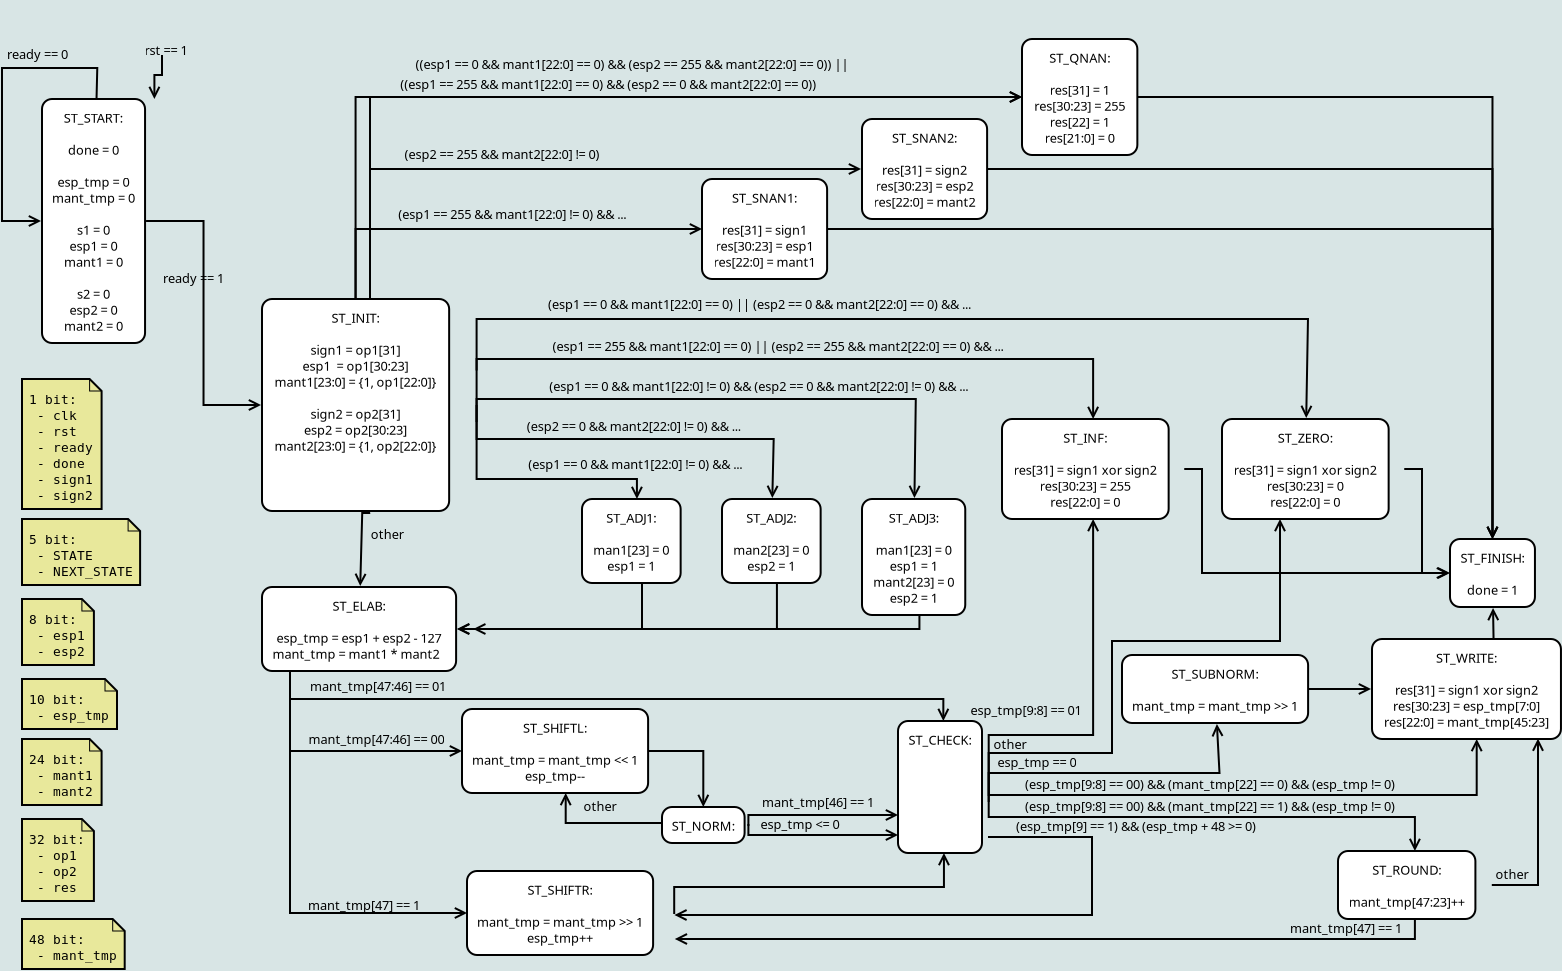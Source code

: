 <?xml version="1.0" encoding="UTF-8"?>
<dia:diagram xmlns:dia="http://www.lysator.liu.se/~alla/dia/">
  <dia:layer name="Background" visible="true" connectable="true" active="true">
    <dia:object type="UML - State" version="0" id="O0">
      <dia:attribute name="obj_pos">
        <dia:point val="20,10"/>
      </dia:attribute>
      <dia:attribute name="obj_bb">
        <dia:rectangle val="19.95,9.95;25.67,22.25"/>
      </dia:attribute>
      <dia:attribute name="meta">
        <dia:composite type="dict"/>
      </dia:attribute>
      <dia:attribute name="elem_corner">
        <dia:point val="20,10"/>
      </dia:attribute>
      <dia:attribute name="elem_width">
        <dia:real val="5.62"/>
      </dia:attribute>
      <dia:attribute name="elem_height">
        <dia:real val="12.2"/>
      </dia:attribute>
      <dia:attribute name="entry_action">
        <dia:string>##</dia:string>
      </dia:attribute>
      <dia:attribute name="do_action">
        <dia:string>##</dia:string>
      </dia:attribute>
      <dia:attribute name="exit_action">
        <dia:string>##</dia:string>
      </dia:attribute>
      <dia:attribute name="text">
        <dia:composite type="text">
          <dia:attribute name="string">
            <dia:string>#ST_START:

done = 0

esp_tmp = 0
mant_tmp = 0

s1 = 0
esp1 = 0
mant1 = 0

s2 = 0
esp2 = 0
mant2 = 0#</dia:string>
          </dia:attribute>
          <dia:attribute name="font">
            <dia:font family="sans" style="0" name="Helvetica"/>
          </dia:attribute>
          <dia:attribute name="height">
            <dia:real val="0.8"/>
          </dia:attribute>
          <dia:attribute name="pos">
            <dia:point val="22.81,11.095"/>
          </dia:attribute>
          <dia:attribute name="color">
            <dia:color val="#000000ff"/>
          </dia:attribute>
          <dia:attribute name="alignment">
            <dia:enum val="1"/>
          </dia:attribute>
        </dia:composite>
      </dia:attribute>
      <dia:attribute name="line_width">
        <dia:real val="0.1"/>
      </dia:attribute>
      <dia:attribute name="line_colour">
        <dia:color val="#000000ff"/>
      </dia:attribute>
      <dia:attribute name="fill_colour">
        <dia:color val="#ffffffff"/>
      </dia:attribute>
    </dia:object>
    <dia:object type="UML - State" version="0" id="O1">
      <dia:attribute name="obj_pos">
        <dia:point val="31,20"/>
      </dia:attribute>
      <dia:attribute name="obj_bb">
        <dia:rectangle val="30.95,19.95;41.78,30.65"/>
      </dia:attribute>
      <dia:attribute name="meta">
        <dia:composite type="dict"/>
      </dia:attribute>
      <dia:attribute name="elem_corner">
        <dia:point val="31,20"/>
      </dia:attribute>
      <dia:attribute name="elem_width">
        <dia:real val="10.73"/>
      </dia:attribute>
      <dia:attribute name="elem_height">
        <dia:real val="10.6"/>
      </dia:attribute>
      <dia:attribute name="entry_action">
        <dia:string>##</dia:string>
      </dia:attribute>
      <dia:attribute name="do_action">
        <dia:string>##</dia:string>
      </dia:attribute>
      <dia:attribute name="exit_action">
        <dia:string>##</dia:string>
      </dia:attribute>
      <dia:attribute name="text">
        <dia:composite type="text">
          <dia:attribute name="string">
            <dia:string>#ST_INIT:
 
sign1 = op1[31]
esp1  = op1[30:23]
mant1[23:0] = {1, op1[22:0]}

sign2 = op2[31]
esp2 = op2[30:23]
mant2[23:0] = {1, op2[22:0]}


#</dia:string>
          </dia:attribute>
          <dia:attribute name="font">
            <dia:font family="sans" style="0" name="Helvetica"/>
          </dia:attribute>
          <dia:attribute name="height">
            <dia:real val="0.8"/>
          </dia:attribute>
          <dia:attribute name="pos">
            <dia:point val="36.365,21.095"/>
          </dia:attribute>
          <dia:attribute name="color">
            <dia:color val="#000000ff"/>
          </dia:attribute>
          <dia:attribute name="alignment">
            <dia:enum val="1"/>
          </dia:attribute>
        </dia:composite>
      </dia:attribute>
      <dia:attribute name="line_width">
        <dia:real val="0.1"/>
      </dia:attribute>
      <dia:attribute name="line_colour">
        <dia:color val="#000000ff"/>
      </dia:attribute>
      <dia:attribute name="fill_colour">
        <dia:color val="#ffffffff"/>
      </dia:attribute>
    </dia:object>
    <dia:object type="UML - Transition" version="2" id="O2">
      <dia:attribute name="obj_pos">
        <dia:point val="22.81,9.95"/>
      </dia:attribute>
      <dia:attribute name="obj_bb">
        <dia:rectangle val="17.942,7.349;23.31,16.6"/>
      </dia:attribute>
      <dia:attribute name="meta">
        <dia:composite type="dict"/>
      </dia:attribute>
      <dia:attribute name="orth_points">
        <dia:point val="22.81,9.95"/>
        <dia:point val="22.81,8.449"/>
        <dia:point val="18,8.449"/>
        <dia:point val="18,16.1"/>
        <dia:point val="19.952,16.1"/>
      </dia:attribute>
      <dia:attribute name="orth_orient">
        <dia:enum val="1"/>
        <dia:enum val="0"/>
        <dia:enum val="1"/>
        <dia:enum val="0"/>
      </dia:attribute>
      <dia:attribute name="orth_autoroute">
        <dia:boolean val="false"/>
      </dia:attribute>
      <dia:attribute name="text_colour">
        <dia:color val="#000000ff"/>
      </dia:attribute>
      <dia:attribute name="line_colour">
        <dia:color val="#000000ff"/>
      </dia:attribute>
      <dia:attribute name="trigger">
        <dia:string>#ready == 0#</dia:string>
      </dia:attribute>
      <dia:attribute name="action">
        <dia:string>##</dia:string>
      </dia:attribute>
      <dia:attribute name="guard">
        <dia:string>##</dia:string>
      </dia:attribute>
      <dia:attribute name="trigger_text_pos">
        <dia:point val="19.797,8"/>
      </dia:attribute>
      <dia:attribute name="guard_text_pos">
        <dia:point val="19.905,7.949"/>
      </dia:attribute>
      <dia:attribute name="direction_inverted">
        <dia:boolean val="false"/>
      </dia:attribute>
      <dia:connections>
        <dia:connection handle="0" to="O0" connection="8"/>
        <dia:connection handle="1" to="O0" connection="8"/>
      </dia:connections>
    </dia:object>
    <dia:object type="UML - Transition" version="2" id="O3">
      <dia:attribute name="obj_pos">
        <dia:point val="26,7.8"/>
      </dia:attribute>
      <dia:attribute name="obj_bb">
        <dia:rectangle val="24.834,7.2;27.566,10.05"/>
      </dia:attribute>
      <dia:attribute name="meta">
        <dia:composite type="dict"/>
      </dia:attribute>
      <dia:attribute name="orth_points">
        <dia:point val="26,7.8"/>
        <dia:point val="26,8.8"/>
        <dia:point val="25.62,8.8"/>
        <dia:point val="25.62,10"/>
      </dia:attribute>
      <dia:attribute name="orth_orient">
        <dia:enum val="1"/>
        <dia:enum val="0"/>
        <dia:enum val="1"/>
      </dia:attribute>
      <dia:attribute name="orth_autoroute">
        <dia:boolean val="false"/>
      </dia:attribute>
      <dia:attribute name="text_colour">
        <dia:color val="#000000ff"/>
      </dia:attribute>
      <dia:attribute name="line_colour">
        <dia:color val="#000000ff"/>
      </dia:attribute>
      <dia:attribute name="trigger">
        <dia:string>#rst == 1#</dia:string>
      </dia:attribute>
      <dia:attribute name="action">
        <dia:string>##</dia:string>
      </dia:attribute>
      <dia:attribute name="guard">
        <dia:string>##</dia:string>
      </dia:attribute>
      <dia:attribute name="trigger_text_pos">
        <dia:point val="26.2,7.8"/>
      </dia:attribute>
      <dia:attribute name="guard_text_pos">
        <dia:point val="25.31,8.3"/>
      </dia:attribute>
      <dia:attribute name="direction_inverted">
        <dia:boolean val="false"/>
      </dia:attribute>
      <dia:connections>
        <dia:connection handle="1" to="O0" connection="2"/>
      </dia:connections>
    </dia:object>
    <dia:object type="UML - Transition" version="2" id="O4">
      <dia:attribute name="obj_pos">
        <dia:point val="25.67,16.1"/>
      </dia:attribute>
      <dia:attribute name="obj_bb">
        <dia:rectangle val="25.62,15.6;31.0,25.8"/>
      </dia:attribute>
      <dia:attribute name="meta">
        <dia:composite type="dict"/>
      </dia:attribute>
      <dia:attribute name="orth_points">
        <dia:point val="25.67,16.1"/>
        <dia:point val="28.31,16.1"/>
        <dia:point val="28.31,25.3"/>
        <dia:point val="30.95,25.3"/>
      </dia:attribute>
      <dia:attribute name="orth_orient">
        <dia:enum val="0"/>
        <dia:enum val="1"/>
        <dia:enum val="0"/>
      </dia:attribute>
      <dia:attribute name="orth_autoroute">
        <dia:boolean val="true"/>
      </dia:attribute>
      <dia:attribute name="text_colour">
        <dia:color val="#000000ff"/>
      </dia:attribute>
      <dia:attribute name="line_colour">
        <dia:color val="#000000ff"/>
      </dia:attribute>
      <dia:attribute name="trigger">
        <dia:string>#ready == 1#</dia:string>
      </dia:attribute>
      <dia:attribute name="action">
        <dia:string>##</dia:string>
      </dia:attribute>
      <dia:attribute name="guard">
        <dia:string>##</dia:string>
      </dia:attribute>
      <dia:attribute name="trigger_text_pos">
        <dia:point val="27.81,19.2"/>
      </dia:attribute>
      <dia:attribute name="guard_text_pos">
        <dia:point val="27.81,20.2"/>
      </dia:attribute>
      <dia:attribute name="direction_inverted">
        <dia:boolean val="false"/>
      </dia:attribute>
      <dia:connections>
        <dia:connection handle="0" to="O0" connection="8"/>
        <dia:connection handle="1" to="O1" connection="8"/>
      </dia:connections>
    </dia:object>
    <dia:object type="UML - State" version="0" id="O5">
      <dia:attribute name="obj_pos">
        <dia:point val="69,7"/>
      </dia:attribute>
      <dia:attribute name="obj_bb">
        <dia:rectangle val="68.95,6.95;75.535,12.85"/>
      </dia:attribute>
      <dia:attribute name="meta">
        <dia:composite type="dict"/>
      </dia:attribute>
      <dia:attribute name="elem_corner">
        <dia:point val="69,7"/>
      </dia:attribute>
      <dia:attribute name="elem_width">
        <dia:real val="6.485"/>
      </dia:attribute>
      <dia:attribute name="elem_height">
        <dia:real val="5.8"/>
      </dia:attribute>
      <dia:attribute name="entry_action">
        <dia:string>##</dia:string>
      </dia:attribute>
      <dia:attribute name="do_action">
        <dia:string>##</dia:string>
      </dia:attribute>
      <dia:attribute name="exit_action">
        <dia:string>##</dia:string>
      </dia:attribute>
      <dia:attribute name="text">
        <dia:composite type="text">
          <dia:attribute name="string">
            <dia:string>#ST_QNAN:

res[31] = 1
res[30:23] = 255
res[22] = 1
res[21:0] = 0#</dia:string>
          </dia:attribute>
          <dia:attribute name="font">
            <dia:font family="sans" style="0" name="Helvetica"/>
          </dia:attribute>
          <dia:attribute name="height">
            <dia:real val="0.8"/>
          </dia:attribute>
          <dia:attribute name="pos">
            <dia:point val="72.243,8.095"/>
          </dia:attribute>
          <dia:attribute name="color">
            <dia:color val="#000000ff"/>
          </dia:attribute>
          <dia:attribute name="alignment">
            <dia:enum val="1"/>
          </dia:attribute>
        </dia:composite>
      </dia:attribute>
      <dia:attribute name="line_width">
        <dia:real val="0.1"/>
      </dia:attribute>
      <dia:attribute name="line_colour">
        <dia:color val="#000000ff"/>
      </dia:attribute>
      <dia:attribute name="fill_colour">
        <dia:color val="#ffffffff"/>
      </dia:attribute>
    </dia:object>
    <dia:object type="UML - State" version="0" id="O6">
      <dia:attribute name="obj_pos">
        <dia:point val="79,26"/>
      </dia:attribute>
      <dia:attribute name="obj_bb">
        <dia:rectangle val="78.95,25.95;88.162,31.05"/>
      </dia:attribute>
      <dia:attribute name="meta">
        <dia:composite type="dict"/>
      </dia:attribute>
      <dia:attribute name="elem_corner">
        <dia:point val="79,26"/>
      </dia:attribute>
      <dia:attribute name="elem_width">
        <dia:real val="9.113"/>
      </dia:attribute>
      <dia:attribute name="elem_height">
        <dia:real val="5"/>
      </dia:attribute>
      <dia:attribute name="entry_action">
        <dia:string>##</dia:string>
      </dia:attribute>
      <dia:attribute name="do_action">
        <dia:string>##</dia:string>
      </dia:attribute>
      <dia:attribute name="exit_action">
        <dia:string>##</dia:string>
      </dia:attribute>
      <dia:attribute name="text">
        <dia:composite type="text">
          <dia:attribute name="string">
            <dia:string>#ST_ZERO:

res[31] = sign1 xor sign2
res[30:23] = 0
res[22:0] = 0#</dia:string>
          </dia:attribute>
          <dia:attribute name="font">
            <dia:font family="sans" style="0" name="Helvetica"/>
          </dia:attribute>
          <dia:attribute name="height">
            <dia:real val="0.8"/>
          </dia:attribute>
          <dia:attribute name="pos">
            <dia:point val="83.556,27.095"/>
          </dia:attribute>
          <dia:attribute name="color">
            <dia:color val="#000000ff"/>
          </dia:attribute>
          <dia:attribute name="alignment">
            <dia:enum val="1"/>
          </dia:attribute>
        </dia:composite>
      </dia:attribute>
      <dia:attribute name="line_width">
        <dia:real val="0.1"/>
      </dia:attribute>
      <dia:attribute name="line_colour">
        <dia:color val="#000000ff"/>
      </dia:attribute>
      <dia:attribute name="fill_colour">
        <dia:color val="#ffffffff"/>
      </dia:attribute>
    </dia:object>
    <dia:object type="UML - State" version="0" id="O7">
      <dia:attribute name="obj_pos">
        <dia:point val="68,26"/>
      </dia:attribute>
      <dia:attribute name="obj_bb">
        <dia:rectangle val="67.95,25.95;77.162,31.05"/>
      </dia:attribute>
      <dia:attribute name="meta">
        <dia:composite type="dict"/>
      </dia:attribute>
      <dia:attribute name="elem_corner">
        <dia:point val="68,26"/>
      </dia:attribute>
      <dia:attribute name="elem_width">
        <dia:real val="9.113"/>
      </dia:attribute>
      <dia:attribute name="elem_height">
        <dia:real val="5"/>
      </dia:attribute>
      <dia:attribute name="entry_action">
        <dia:string>##</dia:string>
      </dia:attribute>
      <dia:attribute name="do_action">
        <dia:string>##</dia:string>
      </dia:attribute>
      <dia:attribute name="exit_action">
        <dia:string>##</dia:string>
      </dia:attribute>
      <dia:attribute name="text">
        <dia:composite type="text">
          <dia:attribute name="string">
            <dia:string>#ST_INF:

res[31] = sign1 xor sign2
res[30:23] = 255
res[22:0] = 0#</dia:string>
          </dia:attribute>
          <dia:attribute name="font">
            <dia:font family="sans" style="0" name="Helvetica"/>
          </dia:attribute>
          <dia:attribute name="height">
            <dia:real val="0.8"/>
          </dia:attribute>
          <dia:attribute name="pos">
            <dia:point val="72.556,27.095"/>
          </dia:attribute>
          <dia:attribute name="color">
            <dia:color val="#000000ff"/>
          </dia:attribute>
          <dia:attribute name="alignment">
            <dia:enum val="1"/>
          </dia:attribute>
        </dia:composite>
      </dia:attribute>
      <dia:attribute name="line_width">
        <dia:real val="0.1"/>
      </dia:attribute>
      <dia:attribute name="line_colour">
        <dia:color val="#000000ff"/>
      </dia:attribute>
      <dia:attribute name="fill_colour">
        <dia:color val="#ffffffff"/>
      </dia:attribute>
    </dia:object>
    <dia:object type="UML - State" version="0" id="O8">
      <dia:attribute name="obj_pos">
        <dia:point val="54,30"/>
      </dia:attribute>
      <dia:attribute name="obj_bb">
        <dia:rectangle val="53.95,29.95;59.542,34.25"/>
      </dia:attribute>
      <dia:attribute name="meta">
        <dia:composite type="dict"/>
      </dia:attribute>
      <dia:attribute name="elem_corner">
        <dia:point val="54,30"/>
      </dia:attribute>
      <dia:attribute name="elem_width">
        <dia:real val="5.492"/>
      </dia:attribute>
      <dia:attribute name="elem_height">
        <dia:real val="4.2"/>
      </dia:attribute>
      <dia:attribute name="entry_action">
        <dia:string>##</dia:string>
      </dia:attribute>
      <dia:attribute name="do_action">
        <dia:string>##</dia:string>
      </dia:attribute>
      <dia:attribute name="exit_action">
        <dia:string>##</dia:string>
      </dia:attribute>
      <dia:attribute name="text">
        <dia:composite type="text">
          <dia:attribute name="string">
            <dia:string>#ST_ADJ2:

man2[23] = 0
esp2 = 1#</dia:string>
          </dia:attribute>
          <dia:attribute name="font">
            <dia:font family="sans" style="0" name="Helvetica"/>
          </dia:attribute>
          <dia:attribute name="height">
            <dia:real val="0.8"/>
          </dia:attribute>
          <dia:attribute name="pos">
            <dia:point val="56.746,31.095"/>
          </dia:attribute>
          <dia:attribute name="color">
            <dia:color val="#000000ff"/>
          </dia:attribute>
          <dia:attribute name="alignment">
            <dia:enum val="1"/>
          </dia:attribute>
        </dia:composite>
      </dia:attribute>
      <dia:attribute name="line_width">
        <dia:real val="0.1"/>
      </dia:attribute>
      <dia:attribute name="line_colour">
        <dia:color val="#000000ff"/>
      </dia:attribute>
      <dia:attribute name="fill_colour">
        <dia:color val="#ffffffff"/>
      </dia:attribute>
    </dia:object>
    <dia:object type="UML - Transition" version="2" id="O9">
      <dia:attribute name="obj_pos">
        <dia:point val="41.73,26.15"/>
      </dia:attribute>
      <dia:attribute name="obj_bb">
        <dia:rectangle val="41.23,19.9;84.056,26.2"/>
      </dia:attribute>
      <dia:attribute name="meta">
        <dia:composite type="dict"/>
      </dia:attribute>
      <dia:attribute name="orth_points">
        <dia:point val="41.73,26.15"/>
        <dia:point val="41.73,21"/>
        <dia:point val="83.556,21"/>
        <dia:point val="83.556,25.95"/>
      </dia:attribute>
      <dia:attribute name="orth_orient">
        <dia:enum val="1"/>
        <dia:enum val="0"/>
        <dia:enum val="1"/>
      </dia:attribute>
      <dia:attribute name="orth_autoroute">
        <dia:boolean val="false"/>
      </dia:attribute>
      <dia:attribute name="text_colour">
        <dia:color val="#000000ff"/>
      </dia:attribute>
      <dia:attribute name="line_colour">
        <dia:color val="#000000ff"/>
      </dia:attribute>
      <dia:attribute name="trigger">
        <dia:string>#(esp1 == 0 &amp;&amp; mant1[22:0] == 0) || (esp2 == 0 &amp;&amp; mant2[22:0] == 0) &amp;&amp; ...#</dia:string>
      </dia:attribute>
      <dia:attribute name="action">
        <dia:string>##</dia:string>
      </dia:attribute>
      <dia:attribute name="guard">
        <dia:string>##</dia:string>
      </dia:attribute>
      <dia:attribute name="trigger_text_pos">
        <dia:point val="56,20.5"/>
      </dia:attribute>
      <dia:attribute name="guard_text_pos">
        <dia:point val="63.692,20.8"/>
      </dia:attribute>
      <dia:attribute name="direction_inverted">
        <dia:boolean val="false"/>
      </dia:attribute>
      <dia:connections>
        <dia:connection handle="0" to="O10" connection="0"/>
        <dia:connection handle="1" to="O6" connection="8"/>
      </dia:connections>
    </dia:object>
    <dia:object type="UML - Transition" version="2" id="O10">
      <dia:attribute name="obj_pos">
        <dia:point val="41.73,25.3"/>
      </dia:attribute>
      <dia:attribute name="obj_bb">
        <dia:rectangle val="41.23,25.25;60.989,31.85"/>
      </dia:attribute>
      <dia:attribute name="meta">
        <dia:composite type="dict"/>
      </dia:attribute>
      <dia:attribute name="orth_points">
        <dia:point val="41.73,25.3"/>
        <dia:point val="41.73,27"/>
        <dia:point val="56.746,27"/>
        <dia:point val="56.746,29.95"/>
      </dia:attribute>
      <dia:attribute name="orth_orient">
        <dia:enum val="1"/>
        <dia:enum val="0"/>
        <dia:enum val="1"/>
      </dia:attribute>
      <dia:attribute name="orth_autoroute">
        <dia:boolean val="false"/>
      </dia:attribute>
      <dia:attribute name="text_colour">
        <dia:color val="#000000ff"/>
      </dia:attribute>
      <dia:attribute name="line_colour">
        <dia:color val="#000000ff"/>
      </dia:attribute>
      <dia:attribute name="trigger">
        <dia:string>#(esp2 == 0 &amp;&amp; mant2[22:0] != 0) &amp;&amp; ...#</dia:string>
      </dia:attribute>
      <dia:attribute name="action">
        <dia:string>##</dia:string>
      </dia:attribute>
      <dia:attribute name="guard">
        <dia:string>##</dia:string>
      </dia:attribute>
      <dia:attribute name="trigger_text_pos">
        <dia:point val="49.664,26.6"/>
      </dia:attribute>
      <dia:attribute name="guard_text_pos">
        <dia:point val="60.739,31.65"/>
      </dia:attribute>
      <dia:attribute name="direction_inverted">
        <dia:boolean val="false"/>
      </dia:attribute>
      <dia:connections>
        <dia:connection handle="0" to="O1" connection="4"/>
        <dia:connection handle="1" to="O8" connection="8"/>
      </dia:connections>
    </dia:object>
    <dia:object type="UML - Transition" version="2" id="O11">
      <dia:attribute name="obj_pos">
        <dia:point val="41.73,23.575"/>
      </dia:attribute>
      <dia:attribute name="obj_bb">
        <dia:rectangle val="41.23,17.9;77.194,26.05"/>
      </dia:attribute>
      <dia:attribute name="meta">
        <dia:composite type="dict"/>
      </dia:attribute>
      <dia:attribute name="orth_points">
        <dia:point val="41.73,23.575"/>
        <dia:point val="41.73,23"/>
        <dia:point val="72.556,23"/>
        <dia:point val="72.556,26"/>
      </dia:attribute>
      <dia:attribute name="orth_orient">
        <dia:enum val="1"/>
        <dia:enum val="0"/>
        <dia:enum val="1"/>
      </dia:attribute>
      <dia:attribute name="orth_autoroute">
        <dia:boolean val="false"/>
      </dia:attribute>
      <dia:attribute name="text_colour">
        <dia:color val="#000000ff"/>
      </dia:attribute>
      <dia:attribute name="line_colour">
        <dia:color val="#000000ff"/>
      </dia:attribute>
      <dia:attribute name="trigger">
        <dia:string>#(esp1 == 255 &amp;&amp; mant1[22:0] == 0) || (esp2 == 255 &amp;&amp; mant2[22:0] == 0) &amp;&amp; ...#</dia:string>
      </dia:attribute>
      <dia:attribute name="action">
        <dia:string>##</dia:string>
      </dia:attribute>
      <dia:attribute name="guard">
        <dia:string>##</dia:string>
      </dia:attribute>
      <dia:attribute name="trigger_text_pos">
        <dia:point val="56.8,22.6"/>
      </dia:attribute>
      <dia:attribute name="guard_text_pos">
        <dia:point val="76.944,18.5"/>
      </dia:attribute>
      <dia:attribute name="direction_inverted">
        <dia:boolean val="false"/>
      </dia:attribute>
      <dia:connections>
        <dia:connection handle="0" to="O9" connection="0"/>
        <dia:connection handle="1" to="O7" connection="1"/>
      </dia:connections>
    </dia:object>
    <dia:object type="UML - Transition" version="2" id="O12">
      <dia:attribute name="obj_pos">
        <dia:point val="36.365,30.65"/>
      </dia:attribute>
      <dia:attribute name="obj_bb">
        <dia:rectangle val="35.573,29.6;38.254,34.4"/>
      </dia:attribute>
      <dia:attribute name="meta">
        <dia:composite type="dict"/>
      </dia:attribute>
      <dia:attribute name="orth_points">
        <dia:point val="36.365,30.65"/>
        <dia:point val="36.365,30.7"/>
        <dia:point val="36.281,30.7"/>
        <dia:point val="36.281,34.35"/>
      </dia:attribute>
      <dia:attribute name="orth_orient">
        <dia:enum val="1"/>
        <dia:enum val="0"/>
        <dia:enum val="1"/>
      </dia:attribute>
      <dia:attribute name="orth_autoroute">
        <dia:boolean val="false"/>
      </dia:attribute>
      <dia:attribute name="text_colour">
        <dia:color val="#000000ff"/>
      </dia:attribute>
      <dia:attribute name="line_colour">
        <dia:color val="#000000ff"/>
      </dia:attribute>
      <dia:attribute name="trigger">
        <dia:string>#other#</dia:string>
      </dia:attribute>
      <dia:attribute name="action">
        <dia:string>##</dia:string>
      </dia:attribute>
      <dia:attribute name="guard">
        <dia:string>##</dia:string>
      </dia:attribute>
      <dia:attribute name="trigger_text_pos">
        <dia:point val="37.4,32"/>
      </dia:attribute>
      <dia:attribute name="guard_text_pos">
        <dia:point val="35.823,30.2"/>
      </dia:attribute>
      <dia:attribute name="direction_inverted">
        <dia:boolean val="false"/>
      </dia:attribute>
      <dia:connections>
        <dia:connection handle="0" to="O1" connection="8"/>
        <dia:connection handle="1" to="O17" connection="8"/>
      </dia:connections>
    </dia:object>
    <dia:object type="UML - Transition" version="2" id="O13">
      <dia:attribute name="obj_pos">
        <dia:point val="36.383,20"/>
      </dia:attribute>
      <dia:attribute name="obj_bb">
        <dia:rectangle val="35.65,7.9;69.05,20.5"/>
      </dia:attribute>
      <dia:attribute name="meta">
        <dia:composite type="dict"/>
      </dia:attribute>
      <dia:attribute name="orth_points">
        <dia:point val="36.383,20"/>
        <dia:point val="36.4,20"/>
        <dia:point val="36.4,9.9"/>
        <dia:point val="69,9.9"/>
      </dia:attribute>
      <dia:attribute name="orth_orient">
        <dia:enum val="0"/>
        <dia:enum val="1"/>
        <dia:enum val="0"/>
      </dia:attribute>
      <dia:attribute name="orth_autoroute">
        <dia:boolean val="false"/>
      </dia:attribute>
      <dia:attribute name="text_colour">
        <dia:color val="#000000ff"/>
      </dia:attribute>
      <dia:attribute name="line_colour">
        <dia:color val="#000000ff"/>
      </dia:attribute>
      <dia:attribute name="trigger">
        <dia:string>#((esp1 == 0 &amp;&amp; mant1[22:0] == 0) &amp;&amp; (esp2 == 255 &amp;&amp; mant2[22:0] == 0)) ||#</dia:string>
      </dia:attribute>
      <dia:attribute name="action">
        <dia:string>##</dia:string>
      </dia:attribute>
      <dia:attribute name="guard">
        <dia:string>##</dia:string>
      </dia:attribute>
      <dia:attribute name="trigger_text_pos">
        <dia:point val="49.5,8.5"/>
      </dia:attribute>
      <dia:attribute name="guard_text_pos">
        <dia:point val="35.9,9.4"/>
      </dia:attribute>
      <dia:attribute name="direction_inverted">
        <dia:boolean val="false"/>
      </dia:attribute>
      <dia:connections>
        <dia:connection handle="0" to="O14" connection="0"/>
        <dia:connection handle="1" to="O5" connection="3"/>
      </dia:connections>
    </dia:object>
    <dia:object type="UML - Transition" version="2" id="O14">
      <dia:attribute name="obj_pos">
        <dia:point val="36.365,20"/>
      </dia:attribute>
      <dia:attribute name="obj_bb">
        <dia:rectangle val="36.15,12.4;61.0,20.5"/>
      </dia:attribute>
      <dia:attribute name="meta">
        <dia:composite type="dict"/>
      </dia:attribute>
      <dia:attribute name="orth_points">
        <dia:point val="36.365,20"/>
        <dia:point val="36.4,20"/>
        <dia:point val="36.4,13.5"/>
        <dia:point val="60.95,13.5"/>
      </dia:attribute>
      <dia:attribute name="orth_orient">
        <dia:enum val="0"/>
        <dia:enum val="1"/>
        <dia:enum val="0"/>
      </dia:attribute>
      <dia:attribute name="orth_autoroute">
        <dia:boolean val="false"/>
      </dia:attribute>
      <dia:attribute name="text_colour">
        <dia:color val="#000000ff"/>
      </dia:attribute>
      <dia:attribute name="line_colour">
        <dia:color val="#000000ff"/>
      </dia:attribute>
      <dia:attribute name="trigger">
        <dia:string>#(esp2 == 255 &amp;&amp; mant2[22:0] != 0)#</dia:string>
      </dia:attribute>
      <dia:attribute name="action">
        <dia:string>##</dia:string>
      </dia:attribute>
      <dia:attribute name="guard">
        <dia:string>##</dia:string>
      </dia:attribute>
      <dia:attribute name="trigger_text_pos">
        <dia:point val="43,13"/>
      </dia:attribute>
      <dia:attribute name="guard_text_pos">
        <dia:point val="36.4,16.35"/>
      </dia:attribute>
      <dia:attribute name="direction_inverted">
        <dia:boolean val="false"/>
      </dia:attribute>
      <dia:connections>
        <dia:connection handle="0" to="O1" connection="1"/>
        <dia:connection handle="1" to="O18" connection="8"/>
      </dia:connections>
    </dia:object>
    <dia:object type="UML - State" version="0" id="O15">
      <dia:attribute name="obj_pos">
        <dia:point val="90.4,32"/>
      </dia:attribute>
      <dia:attribute name="obj_bb">
        <dia:rectangle val="90.35,31.95;94.9,35.45"/>
      </dia:attribute>
      <dia:attribute name="meta">
        <dia:composite type="dict"/>
      </dia:attribute>
      <dia:attribute name="elem_corner">
        <dia:point val="90.4,32"/>
      </dia:attribute>
      <dia:attribute name="elem_width">
        <dia:real val="4.45"/>
      </dia:attribute>
      <dia:attribute name="elem_height">
        <dia:real val="3.4"/>
      </dia:attribute>
      <dia:attribute name="entry_action">
        <dia:string>##</dia:string>
      </dia:attribute>
      <dia:attribute name="do_action">
        <dia:string>##</dia:string>
      </dia:attribute>
      <dia:attribute name="exit_action">
        <dia:string>##</dia:string>
      </dia:attribute>
      <dia:attribute name="text">
        <dia:composite type="text">
          <dia:attribute name="string">
            <dia:string>#ST_FINISH:

done = 1#</dia:string>
          </dia:attribute>
          <dia:attribute name="font">
            <dia:font family="sans" style="0" name="Helvetica"/>
          </dia:attribute>
          <dia:attribute name="height">
            <dia:real val="0.8"/>
          </dia:attribute>
          <dia:attribute name="pos">
            <dia:point val="92.625,33.095"/>
          </dia:attribute>
          <dia:attribute name="color">
            <dia:color val="#000000ff"/>
          </dia:attribute>
          <dia:attribute name="alignment">
            <dia:enum val="1"/>
          </dia:attribute>
        </dia:composite>
      </dia:attribute>
      <dia:attribute name="line_width">
        <dia:real val="0.1"/>
      </dia:attribute>
      <dia:attribute name="line_colour">
        <dia:color val="#000000ff"/>
      </dia:attribute>
      <dia:attribute name="fill_colour">
        <dia:color val="#ffffffff"/>
      </dia:attribute>
    </dia:object>
    <dia:object type="UML - Transition" version="2" id="O16">
      <dia:attribute name="obj_pos">
        <dia:point val="75.485,9.9"/>
      </dia:attribute>
      <dia:attribute name="obj_bb">
        <dia:rectangle val="75.435,7.8;93.125,32.05"/>
      </dia:attribute>
      <dia:attribute name="meta">
        <dia:composite type="dict"/>
      </dia:attribute>
      <dia:attribute name="orth_points">
        <dia:point val="75.485,9.9"/>
        <dia:point val="92.625,9.9"/>
        <dia:point val="92.625,32"/>
      </dia:attribute>
      <dia:attribute name="orth_orient">
        <dia:enum val="0"/>
        <dia:enum val="1"/>
      </dia:attribute>
      <dia:attribute name="orth_autoroute">
        <dia:boolean val="true"/>
      </dia:attribute>
      <dia:attribute name="text_colour">
        <dia:color val="#000000ff"/>
      </dia:attribute>
      <dia:attribute name="line_colour">
        <dia:color val="#000000ff"/>
      </dia:attribute>
      <dia:attribute name="trigger">
        <dia:string>##</dia:string>
      </dia:attribute>
      <dia:attribute name="action">
        <dia:string>##</dia:string>
      </dia:attribute>
      <dia:attribute name="guard">
        <dia:string>##</dia:string>
      </dia:attribute>
      <dia:attribute name="trigger_text_pos">
        <dia:point val="83.555,8.4"/>
      </dia:attribute>
      <dia:attribute name="guard_text_pos">
        <dia:point val="83.555,9.4"/>
      </dia:attribute>
      <dia:attribute name="direction_inverted">
        <dia:boolean val="false"/>
      </dia:attribute>
      <dia:connections>
        <dia:connection handle="0" to="O5" connection="4"/>
        <dia:connection handle="1" to="O15" connection="1"/>
      </dia:connections>
    </dia:object>
    <dia:object type="UML - State" version="0" id="O17">
      <dia:attribute name="obj_pos">
        <dia:point val="31,34.4"/>
      </dia:attribute>
      <dia:attribute name="obj_bb">
        <dia:rectangle val="30.95,34.35;41.612,38.65"/>
      </dia:attribute>
      <dia:attribute name="meta">
        <dia:composite type="dict"/>
      </dia:attribute>
      <dia:attribute name="elem_corner">
        <dia:point val="31,34.4"/>
      </dia:attribute>
      <dia:attribute name="elem_width">
        <dia:real val="10.562"/>
      </dia:attribute>
      <dia:attribute name="elem_height">
        <dia:real val="4.2"/>
      </dia:attribute>
      <dia:attribute name="entry_action">
        <dia:string>##</dia:string>
      </dia:attribute>
      <dia:attribute name="do_action">
        <dia:string>##</dia:string>
      </dia:attribute>
      <dia:attribute name="exit_action">
        <dia:string>##</dia:string>
      </dia:attribute>
      <dia:attribute name="text">
        <dia:composite type="text">
          <dia:attribute name="string">
            <dia:string>#ST_ELAB:

esp_tmp = esp1 + esp2 - 127
mant_tmp = mant1 * mant2  #</dia:string>
          </dia:attribute>
          <dia:attribute name="font">
            <dia:font family="sans" style="0" name="Helvetica"/>
          </dia:attribute>
          <dia:attribute name="height">
            <dia:real val="0.8"/>
          </dia:attribute>
          <dia:attribute name="pos">
            <dia:point val="36.281,35.495"/>
          </dia:attribute>
          <dia:attribute name="color">
            <dia:color val="#000000ff"/>
          </dia:attribute>
          <dia:attribute name="alignment">
            <dia:enum val="1"/>
          </dia:attribute>
        </dia:composite>
      </dia:attribute>
      <dia:attribute name="line_width">
        <dia:real val="0.1"/>
      </dia:attribute>
      <dia:attribute name="line_colour">
        <dia:color val="#000000ff"/>
      </dia:attribute>
      <dia:attribute name="fill_colour">
        <dia:color val="#ffffffff"/>
      </dia:attribute>
    </dia:object>
    <dia:object type="UML - State" version="0" id="O18">
      <dia:attribute name="obj_pos">
        <dia:point val="61,11"/>
      </dia:attribute>
      <dia:attribute name="obj_bb">
        <dia:rectangle val="60.95,10.95;67.983,16.05"/>
      </dia:attribute>
      <dia:attribute name="meta">
        <dia:composite type="dict"/>
      </dia:attribute>
      <dia:attribute name="elem_corner">
        <dia:point val="61,11"/>
      </dia:attribute>
      <dia:attribute name="elem_width">
        <dia:real val="6.933"/>
      </dia:attribute>
      <dia:attribute name="elem_height">
        <dia:real val="5"/>
      </dia:attribute>
      <dia:attribute name="entry_action">
        <dia:string>##</dia:string>
      </dia:attribute>
      <dia:attribute name="do_action">
        <dia:string>##</dia:string>
      </dia:attribute>
      <dia:attribute name="exit_action">
        <dia:string>##</dia:string>
      </dia:attribute>
      <dia:attribute name="text">
        <dia:composite type="text">
          <dia:attribute name="string">
            <dia:string>#ST_SNAN2:

res[31] = sign2
res[30:23] = esp2
res[22:0] = mant2#</dia:string>
          </dia:attribute>
          <dia:attribute name="font">
            <dia:font family="sans" style="0" name="Helvetica"/>
          </dia:attribute>
          <dia:attribute name="height">
            <dia:real val="0.8"/>
          </dia:attribute>
          <dia:attribute name="pos">
            <dia:point val="64.466,12.095"/>
          </dia:attribute>
          <dia:attribute name="color">
            <dia:color val="#000000ff"/>
          </dia:attribute>
          <dia:attribute name="alignment">
            <dia:enum val="1"/>
          </dia:attribute>
        </dia:composite>
      </dia:attribute>
      <dia:attribute name="line_width">
        <dia:real val="0.1"/>
      </dia:attribute>
      <dia:attribute name="line_colour">
        <dia:color val="#000000ff"/>
      </dia:attribute>
      <dia:attribute name="fill_colour">
        <dia:color val="#ffffffff"/>
      </dia:attribute>
    </dia:object>
    <dia:object type="UML - State" version="0" id="O19">
      <dia:attribute name="obj_pos">
        <dia:point val="53,14"/>
      </dia:attribute>
      <dia:attribute name="obj_bb">
        <dia:rectangle val="52.95,13.95;59.983,19.05"/>
      </dia:attribute>
      <dia:attribute name="meta">
        <dia:composite type="dict"/>
      </dia:attribute>
      <dia:attribute name="elem_corner">
        <dia:point val="53,14"/>
      </dia:attribute>
      <dia:attribute name="elem_width">
        <dia:real val="6.933"/>
      </dia:attribute>
      <dia:attribute name="elem_height">
        <dia:real val="5"/>
      </dia:attribute>
      <dia:attribute name="entry_action">
        <dia:string>##</dia:string>
      </dia:attribute>
      <dia:attribute name="do_action">
        <dia:string>##</dia:string>
      </dia:attribute>
      <dia:attribute name="exit_action">
        <dia:string>##</dia:string>
      </dia:attribute>
      <dia:attribute name="text">
        <dia:composite type="text">
          <dia:attribute name="string">
            <dia:string>#ST_SNAN1:

res[31] = sign1
res[30:23] = esp1
res[22:0] = mant1#</dia:string>
          </dia:attribute>
          <dia:attribute name="font">
            <dia:font family="sans" style="0" name="Helvetica"/>
          </dia:attribute>
          <dia:attribute name="height">
            <dia:real val="0.8"/>
          </dia:attribute>
          <dia:attribute name="pos">
            <dia:point val="56.466,15.095"/>
          </dia:attribute>
          <dia:attribute name="color">
            <dia:color val="#000000ff"/>
          </dia:attribute>
          <dia:attribute name="alignment">
            <dia:enum val="1"/>
          </dia:attribute>
        </dia:composite>
      </dia:attribute>
      <dia:attribute name="line_width">
        <dia:real val="0.1"/>
      </dia:attribute>
      <dia:attribute name="line_colour">
        <dia:color val="#000000ff"/>
      </dia:attribute>
      <dia:attribute name="fill_colour">
        <dia:color val="#ffffffff"/>
      </dia:attribute>
    </dia:object>
    <dia:object type="UML - Transition" version="2" id="O20">
      <dia:attribute name="obj_pos">
        <dia:point val="36.365,20"/>
      </dia:attribute>
      <dia:attribute name="obj_bb">
        <dia:rectangle val="35.865,15.4;53.05,20.05"/>
      </dia:attribute>
      <dia:attribute name="meta">
        <dia:composite type="dict"/>
      </dia:attribute>
      <dia:attribute name="orth_points">
        <dia:point val="36.365,20"/>
        <dia:point val="36.365,16.5"/>
        <dia:point val="53,16.5"/>
      </dia:attribute>
      <dia:attribute name="orth_orient">
        <dia:enum val="1"/>
        <dia:enum val="0"/>
      </dia:attribute>
      <dia:attribute name="orth_autoroute">
        <dia:boolean val="true"/>
      </dia:attribute>
      <dia:attribute name="text_colour">
        <dia:color val="#000000ff"/>
      </dia:attribute>
      <dia:attribute name="line_colour">
        <dia:color val="#000000ff"/>
      </dia:attribute>
      <dia:attribute name="trigger">
        <dia:string>#(esp1 == 255 &amp;&amp; mant1[22:0] != 0) &amp;&amp; ...#</dia:string>
      </dia:attribute>
      <dia:attribute name="action">
        <dia:string>##</dia:string>
      </dia:attribute>
      <dia:attribute name="guard">
        <dia:string>##</dia:string>
      </dia:attribute>
      <dia:attribute name="trigger_text_pos">
        <dia:point val="44.2,16"/>
      </dia:attribute>
      <dia:attribute name="guard_text_pos">
        <dia:point val="45,17.9"/>
      </dia:attribute>
      <dia:attribute name="direction_inverted">
        <dia:boolean val="false"/>
      </dia:attribute>
      <dia:connections>
        <dia:connection handle="0" to="O1" connection="1"/>
        <dia:connection handle="1" to="O19" connection="3"/>
      </dia:connections>
    </dia:object>
    <dia:object type="UML - Transition" version="2" id="O21">
      <dia:attribute name="obj_pos">
        <dia:point val="67.933,13.5"/>
      </dia:attribute>
      <dia:attribute name="obj_bb">
        <dia:rectangle val="67.882,11.4;93.125,32.05"/>
      </dia:attribute>
      <dia:attribute name="meta">
        <dia:composite type="dict"/>
      </dia:attribute>
      <dia:attribute name="orth_points">
        <dia:point val="67.933,13.5"/>
        <dia:point val="92.625,13.5"/>
        <dia:point val="92.625,32"/>
      </dia:attribute>
      <dia:attribute name="orth_orient">
        <dia:enum val="0"/>
        <dia:enum val="1"/>
      </dia:attribute>
      <dia:attribute name="orth_autoroute">
        <dia:boolean val="true"/>
      </dia:attribute>
      <dia:attribute name="text_colour">
        <dia:color val="#000000ff"/>
      </dia:attribute>
      <dia:attribute name="line_colour">
        <dia:color val="#000000ff"/>
      </dia:attribute>
      <dia:attribute name="trigger">
        <dia:string>##</dia:string>
      </dia:attribute>
      <dia:attribute name="action">
        <dia:string>##</dia:string>
      </dia:attribute>
      <dia:attribute name="guard">
        <dia:string>##</dia:string>
      </dia:attribute>
      <dia:attribute name="trigger_text_pos">
        <dia:point val="79.779,12"/>
      </dia:attribute>
      <dia:attribute name="guard_text_pos">
        <dia:point val="79.779,13"/>
      </dia:attribute>
      <dia:attribute name="direction_inverted">
        <dia:boolean val="false"/>
      </dia:attribute>
      <dia:connections>
        <dia:connection handle="0" to="O18" connection="4"/>
        <dia:connection handle="1" to="O15" connection="1"/>
      </dia:connections>
    </dia:object>
    <dia:object type="UML - Transition" version="2" id="O22">
      <dia:attribute name="obj_pos">
        <dia:point val="59.932,16.5"/>
      </dia:attribute>
      <dia:attribute name="obj_bb">
        <dia:rectangle val="59.883,5.2;93.125,32.05"/>
      </dia:attribute>
      <dia:attribute name="meta">
        <dia:composite type="dict"/>
      </dia:attribute>
      <dia:attribute name="orth_points">
        <dia:point val="59.932,16.5"/>
        <dia:point val="92.625,16.5"/>
        <dia:point val="92.625,32"/>
      </dia:attribute>
      <dia:attribute name="orth_orient">
        <dia:enum val="0"/>
        <dia:enum val="1"/>
      </dia:attribute>
      <dia:attribute name="orth_autoroute">
        <dia:boolean val="true"/>
      </dia:attribute>
      <dia:attribute name="text_colour">
        <dia:color val="#000000ff"/>
      </dia:attribute>
      <dia:attribute name="line_colour">
        <dia:color val="#000000ff"/>
      </dia:attribute>
      <dia:attribute name="trigger">
        <dia:string>##</dia:string>
      </dia:attribute>
      <dia:attribute name="action">
        <dia:string>##</dia:string>
      </dia:attribute>
      <dia:attribute name="guard">
        <dia:string>##</dia:string>
      </dia:attribute>
      <dia:attribute name="trigger_text_pos">
        <dia:point val="77.766,5.8"/>
      </dia:attribute>
      <dia:attribute name="guard_text_pos">
        <dia:point val="77.766,9.8"/>
      </dia:attribute>
      <dia:attribute name="direction_inverted">
        <dia:boolean val="false"/>
      </dia:attribute>
      <dia:connections>
        <dia:connection handle="0" to="O19" connection="4"/>
        <dia:connection handle="1" to="O15" connection="1"/>
      </dia:connections>
    </dia:object>
    <dia:object type="UML - Transition" version="2" id="O23">
      <dia:attribute name="obj_pos">
        <dia:point val="77.112,28.5"/>
      </dia:attribute>
      <dia:attribute name="obj_bb">
        <dia:rectangle val="67.415,28;90.45,34.2"/>
      </dia:attribute>
      <dia:attribute name="meta">
        <dia:composite type="dict"/>
      </dia:attribute>
      <dia:attribute name="orth_points">
        <dia:point val="77.112,28.5"/>
        <dia:point val="78,28.5"/>
        <dia:point val="78,33.7"/>
        <dia:point val="90.4,33.7"/>
      </dia:attribute>
      <dia:attribute name="orth_orient">
        <dia:enum val="0"/>
        <dia:enum val="1"/>
        <dia:enum val="0"/>
      </dia:attribute>
      <dia:attribute name="orth_autoroute">
        <dia:boolean val="false"/>
      </dia:attribute>
      <dia:attribute name="text_colour">
        <dia:color val="#000000ff"/>
      </dia:attribute>
      <dia:attribute name="line_colour">
        <dia:color val="#000000ff"/>
      </dia:attribute>
      <dia:attribute name="trigger">
        <dia:string>##</dia:string>
      </dia:attribute>
      <dia:attribute name="action">
        <dia:string>##</dia:string>
      </dia:attribute>
      <dia:attribute name="guard">
        <dia:string>##</dia:string>
      </dia:attribute>
      <dia:attribute name="trigger_text_pos">
        <dia:point val="68.665,28.9"/>
      </dia:attribute>
      <dia:attribute name="guard_text_pos">
        <dia:point val="67.665,30.9"/>
      </dia:attribute>
      <dia:attribute name="direction_inverted">
        <dia:boolean val="false"/>
      </dia:attribute>
      <dia:connections>
        <dia:connection handle="0" to="O7" connection="4"/>
        <dia:connection handle="1" to="O15" connection="3"/>
      </dia:connections>
    </dia:object>
    <dia:object type="UML - Transition" version="2" id="O24">
      <dia:attribute name="obj_pos">
        <dia:point val="88.112,28.5"/>
      </dia:attribute>
      <dia:attribute name="obj_bb">
        <dia:rectangle val="88.062,28;90.556,34.2"/>
      </dia:attribute>
      <dia:attribute name="meta">
        <dia:composite type="dict"/>
      </dia:attribute>
      <dia:attribute name="orth_points">
        <dia:point val="88.112,28.5"/>
        <dia:point val="89,28.5"/>
        <dia:point val="89,33.7"/>
        <dia:point val="90.35,33.7"/>
      </dia:attribute>
      <dia:attribute name="orth_orient">
        <dia:enum val="0"/>
        <dia:enum val="1"/>
        <dia:enum val="0"/>
      </dia:attribute>
      <dia:attribute name="orth_autoroute">
        <dia:boolean val="false"/>
      </dia:attribute>
      <dia:attribute name="text_colour">
        <dia:color val="#000000ff"/>
      </dia:attribute>
      <dia:attribute name="line_colour">
        <dia:color val="#000000ff"/>
      </dia:attribute>
      <dia:attribute name="trigger">
        <dia:string>##</dia:string>
      </dia:attribute>
      <dia:attribute name="action">
        <dia:string>##</dia:string>
      </dia:attribute>
      <dia:attribute name="guard">
        <dia:string>##</dia:string>
      </dia:attribute>
      <dia:attribute name="trigger_text_pos">
        <dia:point val="90.306,29.6"/>
      </dia:attribute>
      <dia:attribute name="guard_text_pos">
        <dia:point val="90.306,30.6"/>
      </dia:attribute>
      <dia:attribute name="direction_inverted">
        <dia:boolean val="false"/>
      </dia:attribute>
      <dia:connections>
        <dia:connection handle="0" to="O6" connection="4"/>
        <dia:connection handle="1" to="O15" connection="8"/>
      </dia:connections>
    </dia:object>
    <dia:object type="UML - State" version="0" id="O25">
      <dia:attribute name="obj_pos">
        <dia:point val="47,30"/>
      </dia:attribute>
      <dia:attribute name="obj_bb">
        <dia:rectangle val="46.95,29.95;52.542,34.25"/>
      </dia:attribute>
      <dia:attribute name="meta">
        <dia:composite type="dict"/>
      </dia:attribute>
      <dia:attribute name="elem_corner">
        <dia:point val="47,30"/>
      </dia:attribute>
      <dia:attribute name="elem_width">
        <dia:real val="5.492"/>
      </dia:attribute>
      <dia:attribute name="elem_height">
        <dia:real val="4.2"/>
      </dia:attribute>
      <dia:attribute name="entry_action">
        <dia:string>##</dia:string>
      </dia:attribute>
      <dia:attribute name="do_action">
        <dia:string>##</dia:string>
      </dia:attribute>
      <dia:attribute name="exit_action">
        <dia:string>##</dia:string>
      </dia:attribute>
      <dia:attribute name="text">
        <dia:composite type="text">
          <dia:attribute name="string">
            <dia:string>#ST_ADJ1:

man1[23] = 0
esp1 = 1#</dia:string>
          </dia:attribute>
          <dia:attribute name="font">
            <dia:font family="sans" style="0" name="Helvetica"/>
          </dia:attribute>
          <dia:attribute name="height">
            <dia:real val="0.8"/>
          </dia:attribute>
          <dia:attribute name="pos">
            <dia:point val="49.746,31.095"/>
          </dia:attribute>
          <dia:attribute name="color">
            <dia:color val="#000000ff"/>
          </dia:attribute>
          <dia:attribute name="alignment">
            <dia:enum val="1"/>
          </dia:attribute>
        </dia:composite>
      </dia:attribute>
      <dia:attribute name="line_width">
        <dia:real val="0.1"/>
      </dia:attribute>
      <dia:attribute name="line_colour">
        <dia:color val="#000000ff"/>
      </dia:attribute>
      <dia:attribute name="fill_colour">
        <dia:color val="#ffffffff"/>
      </dia:attribute>
    </dia:object>
    <dia:object type="UML - State" version="0" id="O26">
      <dia:attribute name="obj_pos">
        <dia:point val="61,30"/>
      </dia:attribute>
      <dia:attribute name="obj_bb">
        <dia:rectangle val="60.95,29.95;66.793,35.85"/>
      </dia:attribute>
      <dia:attribute name="meta">
        <dia:composite type="dict"/>
      </dia:attribute>
      <dia:attribute name="elem_corner">
        <dia:point val="61,30"/>
      </dia:attribute>
      <dia:attribute name="elem_width">
        <dia:real val="5.742"/>
      </dia:attribute>
      <dia:attribute name="elem_height">
        <dia:real val="5.8"/>
      </dia:attribute>
      <dia:attribute name="entry_action">
        <dia:string>##</dia:string>
      </dia:attribute>
      <dia:attribute name="do_action">
        <dia:string>##</dia:string>
      </dia:attribute>
      <dia:attribute name="exit_action">
        <dia:string>##</dia:string>
      </dia:attribute>
      <dia:attribute name="text">
        <dia:composite type="text">
          <dia:attribute name="string">
            <dia:string>#ST_ADJ3:

man1[23] = 0
esp1 = 1
mant2[23] = 0
esp2 = 1#</dia:string>
          </dia:attribute>
          <dia:attribute name="font">
            <dia:font family="sans" style="0" name="Helvetica"/>
          </dia:attribute>
          <dia:attribute name="height">
            <dia:real val="0.8"/>
          </dia:attribute>
          <dia:attribute name="pos">
            <dia:point val="63.871,31.095"/>
          </dia:attribute>
          <dia:attribute name="color">
            <dia:color val="#000000ff"/>
          </dia:attribute>
          <dia:attribute name="alignment">
            <dia:enum val="1"/>
          </dia:attribute>
        </dia:composite>
      </dia:attribute>
      <dia:attribute name="line_width">
        <dia:real val="0.1"/>
      </dia:attribute>
      <dia:attribute name="line_colour">
        <dia:color val="#000000ff"/>
      </dia:attribute>
      <dia:attribute name="fill_colour">
        <dia:color val="#ffffffff"/>
      </dia:attribute>
    </dia:object>
    <dia:object type="UML - Transition" version="2" id="O27">
      <dia:attribute name="obj_pos">
        <dia:point val="41.73,25.3"/>
      </dia:attribute>
      <dia:attribute name="obj_bb">
        <dia:rectangle val="41.23,24;68.593,30.001"/>
      </dia:attribute>
      <dia:attribute name="meta">
        <dia:composite type="dict"/>
      </dia:attribute>
      <dia:attribute name="orth_points">
        <dia:point val="41.73,25.3"/>
        <dia:point val="41.73,25"/>
        <dia:point val="63.871,25"/>
        <dia:point val="63.871,29.951"/>
      </dia:attribute>
      <dia:attribute name="orth_orient">
        <dia:enum val="1"/>
        <dia:enum val="0"/>
        <dia:enum val="1"/>
      </dia:attribute>
      <dia:attribute name="orth_autoroute">
        <dia:boolean val="false"/>
      </dia:attribute>
      <dia:attribute name="text_colour">
        <dia:color val="#000000ff"/>
      </dia:attribute>
      <dia:attribute name="line_colour">
        <dia:color val="#000000ff"/>
      </dia:attribute>
      <dia:attribute name="trigger">
        <dia:string>#(esp1 == 0 &amp;&amp; mant1[22:0] != 0) &amp;&amp; (esp2 == 0 &amp;&amp; mant2[22:0] != 0) &amp;&amp; ...#</dia:string>
      </dia:attribute>
      <dia:attribute name="action">
        <dia:string>##</dia:string>
      </dia:attribute>
      <dia:attribute name="guard">
        <dia:string>##</dia:string>
      </dia:attribute>
      <dia:attribute name="trigger_text_pos">
        <dia:point val="55.926,24.6"/>
      </dia:attribute>
      <dia:attribute name="guard_text_pos">
        <dia:point val="52.726,24.6"/>
      </dia:attribute>
      <dia:attribute name="direction_inverted">
        <dia:boolean val="false"/>
      </dia:attribute>
      <dia:connections>
        <dia:connection handle="0" to="O1" connection="4"/>
        <dia:connection handle="1" to="O26" connection="8"/>
      </dia:connections>
    </dia:object>
    <dia:object type="UML - Transition" version="2" id="O28">
      <dia:attribute name="obj_pos">
        <dia:point val="41.73,25.3"/>
      </dia:attribute>
      <dia:attribute name="obj_bb">
        <dia:rectangle val="41.23,25.25;56.149,30.05"/>
      </dia:attribute>
      <dia:attribute name="meta">
        <dia:composite type="dict"/>
      </dia:attribute>
      <dia:attribute name="orth_points">
        <dia:point val="41.73,25.3"/>
        <dia:point val="41.73,29"/>
        <dia:point val="49.746,29"/>
        <dia:point val="49.746,30"/>
      </dia:attribute>
      <dia:attribute name="orth_orient">
        <dia:enum val="1"/>
        <dia:enum val="0"/>
        <dia:enum val="1"/>
      </dia:attribute>
      <dia:attribute name="orth_autoroute">
        <dia:boolean val="false"/>
      </dia:attribute>
      <dia:attribute name="text_colour">
        <dia:color val="#000000ff"/>
      </dia:attribute>
      <dia:attribute name="line_colour">
        <dia:color val="#000000ff"/>
      </dia:attribute>
      <dia:attribute name="trigger">
        <dia:string>#(esp1 == 0 &amp;&amp; mant1[22:0] != 0) &amp;&amp; ...#</dia:string>
      </dia:attribute>
      <dia:attribute name="action">
        <dia:string>##</dia:string>
      </dia:attribute>
      <dia:attribute name="guard">
        <dia:string>##</dia:string>
      </dia:attribute>
      <dia:attribute name="trigger_text_pos">
        <dia:point val="49.664,28.5"/>
      </dia:attribute>
      <dia:attribute name="guard_text_pos">
        <dia:point val="45.238,28.5"/>
      </dia:attribute>
      <dia:attribute name="direction_inverted">
        <dia:boolean val="false"/>
      </dia:attribute>
      <dia:connections>
        <dia:connection handle="0" to="O1" connection="4"/>
        <dia:connection handle="1" to="O25" connection="1"/>
      </dia:connections>
    </dia:object>
    <dia:object type="UML - Transition" version="2" id="O29">
      <dia:attribute name="obj_pos">
        <dia:point val="49.746,34.2"/>
      </dia:attribute>
      <dia:attribute name="obj_bb">
        <dia:rectangle val="41.513,33.25;50.05,37"/>
      </dia:attribute>
      <dia:attribute name="meta">
        <dia:composite type="dict"/>
      </dia:attribute>
      <dia:attribute name="orth_points">
        <dia:point val="49.746,34.2"/>
        <dia:point val="50,34.2"/>
        <dia:point val="50,36.5"/>
        <dia:point val="41.562,36.5"/>
      </dia:attribute>
      <dia:attribute name="orth_orient">
        <dia:enum val="0"/>
        <dia:enum val="1"/>
        <dia:enum val="0"/>
      </dia:attribute>
      <dia:attribute name="orth_autoroute">
        <dia:boolean val="false"/>
      </dia:attribute>
      <dia:attribute name="text_colour">
        <dia:color val="#000000ff"/>
      </dia:attribute>
      <dia:attribute name="line_colour">
        <dia:color val="#000000ff"/>
      </dia:attribute>
      <dia:attribute name="trigger">
        <dia:string>##</dia:string>
      </dia:attribute>
      <dia:attribute name="action">
        <dia:string>##</dia:string>
      </dia:attribute>
      <dia:attribute name="guard">
        <dia:string>##</dia:string>
      </dia:attribute>
      <dia:attribute name="trigger_text_pos">
        <dia:point val="49.5,33.85"/>
      </dia:attribute>
      <dia:attribute name="guard_text_pos">
        <dia:point val="49.5,34.85"/>
      </dia:attribute>
      <dia:attribute name="direction_inverted">
        <dia:boolean val="false"/>
      </dia:attribute>
      <dia:connections>
        <dia:connection handle="0" to="O25" connection="6"/>
        <dia:connection handle="1" to="O17" connection="4"/>
      </dia:connections>
    </dia:object>
    <dia:object type="UML - Transition" version="2" id="O30">
      <dia:attribute name="obj_pos">
        <dia:point val="56.746,34.2"/>
      </dia:attribute>
      <dia:attribute name="obj_bb">
        <dia:rectangle val="41.55,34.15;57.246,37"/>
      </dia:attribute>
      <dia:attribute name="meta">
        <dia:composite type="dict"/>
      </dia:attribute>
      <dia:attribute name="orth_points">
        <dia:point val="56.746,34.2"/>
        <dia:point val="56.746,36.5"/>
        <dia:point val="50,36.5"/>
        <dia:point val="50,36.5"/>
        <dia:point val="41.6,36.5"/>
      </dia:attribute>
      <dia:attribute name="orth_orient">
        <dia:enum val="1"/>
        <dia:enum val="0"/>
        <dia:enum val="1"/>
        <dia:enum val="0"/>
      </dia:attribute>
      <dia:attribute name="orth_autoroute">
        <dia:boolean val="false"/>
      </dia:attribute>
      <dia:attribute name="text_colour">
        <dia:color val="#000000ff"/>
      </dia:attribute>
      <dia:attribute name="line_colour">
        <dia:color val="#000000ff"/>
      </dia:attribute>
      <dia:attribute name="trigger">
        <dia:string>##</dia:string>
      </dia:attribute>
      <dia:attribute name="action">
        <dia:string>##</dia:string>
      </dia:attribute>
      <dia:attribute name="guard">
        <dia:string>##</dia:string>
      </dia:attribute>
      <dia:attribute name="trigger_text_pos">
        <dia:point val="52.873,35"/>
      </dia:attribute>
      <dia:attribute name="guard_text_pos">
        <dia:point val="52.873,36"/>
      </dia:attribute>
      <dia:attribute name="direction_inverted">
        <dia:boolean val="false"/>
      </dia:attribute>
      <dia:connections>
        <dia:connection handle="0" to="O8" connection="6"/>
        <dia:connection handle="1" to="O17" connection="8"/>
      </dia:connections>
    </dia:object>
    <dia:object type="UML - Transition" version="2" id="O31">
      <dia:attribute name="obj_pos">
        <dia:point val="63.871,35.8"/>
      </dia:attribute>
      <dia:attribute name="obj_bb">
        <dia:rectangle val="41.55,34.4;64.371,37"/>
      </dia:attribute>
      <dia:attribute name="meta">
        <dia:composite type="dict"/>
      </dia:attribute>
      <dia:attribute name="orth_points">
        <dia:point val="63.871,35.8"/>
        <dia:point val="63.871,36.5"/>
        <dia:point val="50,36.5"/>
        <dia:point val="50,36.5"/>
        <dia:point val="41.6,36.5"/>
      </dia:attribute>
      <dia:attribute name="orth_orient">
        <dia:enum val="1"/>
        <dia:enum val="0"/>
        <dia:enum val="1"/>
        <dia:enum val="0"/>
      </dia:attribute>
      <dia:attribute name="orth_autoroute">
        <dia:boolean val="false"/>
      </dia:attribute>
      <dia:attribute name="text_colour">
        <dia:color val="#000000ff"/>
      </dia:attribute>
      <dia:attribute name="line_colour">
        <dia:color val="#000000ff"/>
      </dia:attribute>
      <dia:attribute name="trigger">
        <dia:string>##</dia:string>
      </dia:attribute>
      <dia:attribute name="action">
        <dia:string>##</dia:string>
      </dia:attribute>
      <dia:attribute name="guard">
        <dia:string>##</dia:string>
      </dia:attribute>
      <dia:attribute name="trigger_text_pos">
        <dia:point val="56.436,35"/>
      </dia:attribute>
      <dia:attribute name="guard_text_pos">
        <dia:point val="56.436,36"/>
      </dia:attribute>
      <dia:attribute name="direction_inverted">
        <dia:boolean val="false"/>
      </dia:attribute>
      <dia:connections>
        <dia:connection handle="0" to="O26" connection="6"/>
        <dia:connection handle="1" to="O17" connection="8"/>
      </dia:connections>
    </dia:object>
    <dia:object type="UML - State" version="0" id="O32">
      <dia:attribute name="obj_pos">
        <dia:point val="41.25,48.6"/>
      </dia:attribute>
      <dia:attribute name="obj_bb">
        <dia:rectangle val="41.2,48.55;51.67,52.85"/>
      </dia:attribute>
      <dia:attribute name="meta">
        <dia:composite type="dict"/>
      </dia:attribute>
      <dia:attribute name="elem_corner">
        <dia:point val="41.25,48.6"/>
      </dia:attribute>
      <dia:attribute name="elem_width">
        <dia:real val="10.37"/>
      </dia:attribute>
      <dia:attribute name="elem_height">
        <dia:real val="4.2"/>
      </dia:attribute>
      <dia:attribute name="entry_action">
        <dia:string>##</dia:string>
      </dia:attribute>
      <dia:attribute name="do_action">
        <dia:string>##</dia:string>
      </dia:attribute>
      <dia:attribute name="exit_action">
        <dia:string>##</dia:string>
      </dia:attribute>
      <dia:attribute name="text">
        <dia:composite type="text">
          <dia:attribute name="string">
            <dia:string>#ST_SHIFTR:

mant_tmp = mant_tmp &gt;&gt; 1
esp_tmp++#</dia:string>
          </dia:attribute>
          <dia:attribute name="font">
            <dia:font family="sans" style="0" name="Helvetica"/>
          </dia:attribute>
          <dia:attribute name="height">
            <dia:real val="0.8"/>
          </dia:attribute>
          <dia:attribute name="pos">
            <dia:point val="46.435,49.695"/>
          </dia:attribute>
          <dia:attribute name="color">
            <dia:color val="#000000ff"/>
          </dia:attribute>
          <dia:attribute name="alignment">
            <dia:enum val="1"/>
          </dia:attribute>
        </dia:composite>
      </dia:attribute>
      <dia:attribute name="line_width">
        <dia:real val="0.1"/>
      </dia:attribute>
      <dia:attribute name="line_colour">
        <dia:color val="#000000ff"/>
      </dia:attribute>
      <dia:attribute name="fill_colour">
        <dia:color val="#ffffffff"/>
      </dia:attribute>
    </dia:object>
    <dia:object type="UML - Transition" version="2" id="O33">
      <dia:attribute name="obj_pos">
        <dia:point val="36.281,38.6"/>
      </dia:attribute>
      <dia:attribute name="obj_bb">
        <dia:rectangle val="31.65,38.1;41.3,51.2"/>
      </dia:attribute>
      <dia:attribute name="meta">
        <dia:composite type="dict"/>
      </dia:attribute>
      <dia:attribute name="orth_points">
        <dia:point val="36.281,38.6"/>
        <dia:point val="32.4,38.6"/>
        <dia:point val="32.4,50.7"/>
        <dia:point val="41.25,50.7"/>
      </dia:attribute>
      <dia:attribute name="orth_orient">
        <dia:enum val="0"/>
        <dia:enum val="1"/>
        <dia:enum val="0"/>
      </dia:attribute>
      <dia:attribute name="orth_autoroute">
        <dia:boolean val="false"/>
      </dia:attribute>
      <dia:attribute name="text_colour">
        <dia:color val="#000000ff"/>
      </dia:attribute>
      <dia:attribute name="line_colour">
        <dia:color val="#000000ff"/>
      </dia:attribute>
      <dia:attribute name="trigger">
        <dia:string>#mant_tmp[47] == 1#</dia:string>
      </dia:attribute>
      <dia:attribute name="action">
        <dia:string>##</dia:string>
      </dia:attribute>
      <dia:attribute name="guard">
        <dia:string>##</dia:string>
      </dia:attribute>
      <dia:attribute name="trigger_text_pos">
        <dia:point val="36.1,50.55"/>
      </dia:attribute>
      <dia:attribute name="guard_text_pos">
        <dia:point val="31.9,47.05"/>
      </dia:attribute>
      <dia:attribute name="direction_inverted">
        <dia:boolean val="false"/>
      </dia:attribute>
      <dia:connections>
        <dia:connection handle="0" to="O17" connection="6"/>
        <dia:connection handle="1" to="O32" connection="3"/>
      </dia:connections>
    </dia:object>
    <dia:object type="UML - Transition" version="2" id="O34">
      <dia:attribute name="obj_pos">
        <dia:point val="32.4,38.6"/>
      </dia:attribute>
      <dia:attribute name="obj_bb">
        <dia:rectangle val="31.9,38.55;65.567,41.15"/>
      </dia:attribute>
      <dia:attribute name="meta">
        <dia:composite type="dict"/>
      </dia:attribute>
      <dia:attribute name="orth_points">
        <dia:point val="32.4,38.6"/>
        <dia:point val="32.4,40"/>
        <dia:point val="65.067,40"/>
        <dia:point val="65.067,41.1"/>
      </dia:attribute>
      <dia:attribute name="orth_orient">
        <dia:enum val="1"/>
        <dia:enum val="0"/>
        <dia:enum val="1"/>
      </dia:attribute>
      <dia:attribute name="orth_autoroute">
        <dia:boolean val="false"/>
      </dia:attribute>
      <dia:attribute name="text_colour">
        <dia:color val="#000000ff"/>
      </dia:attribute>
      <dia:attribute name="line_colour">
        <dia:color val="#000000ff"/>
      </dia:attribute>
      <dia:attribute name="trigger">
        <dia:string>#mant_tmp[47:46] == 01#</dia:string>
      </dia:attribute>
      <dia:attribute name="action">
        <dia:string>##</dia:string>
      </dia:attribute>
      <dia:attribute name="guard">
        <dia:string>##</dia:string>
      </dia:attribute>
      <dia:attribute name="trigger_text_pos">
        <dia:point val="36.8,39.6"/>
      </dia:attribute>
      <dia:attribute name="guard_text_pos">
        <dia:point val="48.234,39.5"/>
      </dia:attribute>
      <dia:attribute name="direction_inverted">
        <dia:boolean val="false"/>
      </dia:attribute>
      <dia:connections>
        <dia:connection handle="1" to="O40" connection="1"/>
      </dia:connections>
    </dia:object>
    <dia:object type="UML - State" version="0" id="O35">
      <dia:attribute name="obj_pos">
        <dia:point val="41,40.5"/>
      </dia:attribute>
      <dia:attribute name="obj_bb">
        <dia:rectangle val="40.95,40.45;51.42,44.75"/>
      </dia:attribute>
      <dia:attribute name="meta">
        <dia:composite type="dict"/>
      </dia:attribute>
      <dia:attribute name="elem_corner">
        <dia:point val="41,40.5"/>
      </dia:attribute>
      <dia:attribute name="elem_width">
        <dia:real val="10.37"/>
      </dia:attribute>
      <dia:attribute name="elem_height">
        <dia:real val="4.2"/>
      </dia:attribute>
      <dia:attribute name="entry_action">
        <dia:string>##</dia:string>
      </dia:attribute>
      <dia:attribute name="do_action">
        <dia:string>##</dia:string>
      </dia:attribute>
      <dia:attribute name="exit_action">
        <dia:string>##</dia:string>
      </dia:attribute>
      <dia:attribute name="text">
        <dia:composite type="text">
          <dia:attribute name="string">
            <dia:string>#ST_SHIFTL:

mant_tmp = mant_tmp &lt;&lt; 1
esp_tmp--#</dia:string>
          </dia:attribute>
          <dia:attribute name="font">
            <dia:font family="sans" style="0" name="Helvetica"/>
          </dia:attribute>
          <dia:attribute name="height">
            <dia:real val="0.8"/>
          </dia:attribute>
          <dia:attribute name="pos">
            <dia:point val="46.185,41.595"/>
          </dia:attribute>
          <dia:attribute name="color">
            <dia:color val="#000000ff"/>
          </dia:attribute>
          <dia:attribute name="alignment">
            <dia:enum val="1"/>
          </dia:attribute>
        </dia:composite>
      </dia:attribute>
      <dia:attribute name="line_width">
        <dia:real val="0.1"/>
      </dia:attribute>
      <dia:attribute name="line_colour">
        <dia:color val="#000000ff"/>
      </dia:attribute>
      <dia:attribute name="fill_colour">
        <dia:color val="#ffffffff"/>
      </dia:attribute>
    </dia:object>
    <dia:object type="UML - Transition" version="2" id="O36">
      <dia:attribute name="obj_pos">
        <dia:point val="36.281,38.6"/>
      </dia:attribute>
      <dia:attribute name="obj_bb">
        <dia:rectangle val="31.65,38.1;41.05,43.1"/>
      </dia:attribute>
      <dia:attribute name="meta">
        <dia:composite type="dict"/>
      </dia:attribute>
      <dia:attribute name="orth_points">
        <dia:point val="36.281,38.6"/>
        <dia:point val="32.4,38.6"/>
        <dia:point val="32.4,42.6"/>
        <dia:point val="41,42.6"/>
      </dia:attribute>
      <dia:attribute name="orth_orient">
        <dia:enum val="0"/>
        <dia:enum val="1"/>
        <dia:enum val="0"/>
      </dia:attribute>
      <dia:attribute name="orth_autoroute">
        <dia:boolean val="false"/>
      </dia:attribute>
      <dia:attribute name="text_colour">
        <dia:color val="#000000ff"/>
      </dia:attribute>
      <dia:attribute name="line_colour">
        <dia:color val="#000000ff"/>
      </dia:attribute>
      <dia:attribute name="trigger">
        <dia:string>#mant_tmp[47:46] == 00#</dia:string>
      </dia:attribute>
      <dia:attribute name="action">
        <dia:string>##</dia:string>
      </dia:attribute>
      <dia:attribute name="guard">
        <dia:string>##</dia:string>
      </dia:attribute>
      <dia:attribute name="trigger_text_pos">
        <dia:point val="36.719,42.25"/>
      </dia:attribute>
      <dia:attribute name="guard_text_pos">
        <dia:point val="31.9,40.1"/>
      </dia:attribute>
      <dia:attribute name="direction_inverted">
        <dia:boolean val="false"/>
      </dia:attribute>
      <dia:connections>
        <dia:connection handle="0" to="O17" connection="6"/>
        <dia:connection handle="1" to="O35" connection="3"/>
      </dia:connections>
    </dia:object>
    <dia:object type="UML - State" version="0" id="O37">
      <dia:attribute name="obj_pos">
        <dia:point val="51,45.4"/>
      </dia:attribute>
      <dia:attribute name="obj_bb">
        <dia:rectangle val="50.95,45.35;55.365,47.25"/>
      </dia:attribute>
      <dia:attribute name="meta">
        <dia:composite type="dict"/>
      </dia:attribute>
      <dia:attribute name="elem_corner">
        <dia:point val="51,45.4"/>
      </dia:attribute>
      <dia:attribute name="elem_width">
        <dia:real val="4.315"/>
      </dia:attribute>
      <dia:attribute name="elem_height">
        <dia:real val="1.8"/>
      </dia:attribute>
      <dia:attribute name="entry_action">
        <dia:string>##</dia:string>
      </dia:attribute>
      <dia:attribute name="do_action">
        <dia:string>##</dia:string>
      </dia:attribute>
      <dia:attribute name="exit_action">
        <dia:string>##</dia:string>
      </dia:attribute>
      <dia:attribute name="text">
        <dia:composite type="text">
          <dia:attribute name="string">
            <dia:string>#ST_NORM:#</dia:string>
          </dia:attribute>
          <dia:attribute name="font">
            <dia:font family="sans" style="0" name="Helvetica"/>
          </dia:attribute>
          <dia:attribute name="height">
            <dia:real val="0.8"/>
          </dia:attribute>
          <dia:attribute name="pos">
            <dia:point val="53.157,46.495"/>
          </dia:attribute>
          <dia:attribute name="color">
            <dia:color val="#000000ff"/>
          </dia:attribute>
          <dia:attribute name="alignment">
            <dia:enum val="1"/>
          </dia:attribute>
        </dia:composite>
      </dia:attribute>
      <dia:attribute name="line_width">
        <dia:real val="0.1"/>
      </dia:attribute>
      <dia:attribute name="line_colour">
        <dia:color val="#000000ff"/>
      </dia:attribute>
      <dia:attribute name="fill_colour">
        <dia:color val="#ffffffff"/>
      </dia:attribute>
    </dia:object>
    <dia:object type="UML - Transition" version="2" id="O38">
      <dia:attribute name="obj_pos">
        <dia:point val="51,46.3"/>
      </dia:attribute>
      <dia:attribute name="obj_bb">
        <dia:rectangle val="45.685,44.65;51.5,46.35"/>
      </dia:attribute>
      <dia:attribute name="meta">
        <dia:composite type="dict"/>
      </dia:attribute>
      <dia:attribute name="orth_points">
        <dia:point val="51,46.3"/>
        <dia:point val="51,46.2"/>
        <dia:point val="46.185,46.2"/>
        <dia:point val="46.185,44.7"/>
      </dia:attribute>
      <dia:attribute name="orth_orient">
        <dia:enum val="1"/>
        <dia:enum val="0"/>
        <dia:enum val="1"/>
      </dia:attribute>
      <dia:attribute name="orth_autoroute">
        <dia:boolean val="false"/>
      </dia:attribute>
      <dia:attribute name="text_colour">
        <dia:color val="#000000ff"/>
      </dia:attribute>
      <dia:attribute name="line_colour">
        <dia:color val="#000000ff"/>
      </dia:attribute>
      <dia:attribute name="trigger">
        <dia:string>#other#</dia:string>
      </dia:attribute>
      <dia:attribute name="action">
        <dia:string>##</dia:string>
      </dia:attribute>
      <dia:attribute name="guard">
        <dia:string>##</dia:string>
      </dia:attribute>
      <dia:attribute name="trigger_text_pos">
        <dia:point val="47.9,45.6"/>
      </dia:attribute>
      <dia:attribute name="guard_text_pos">
        <dia:point val="48.092,45.7"/>
      </dia:attribute>
      <dia:attribute name="direction_inverted">
        <dia:boolean val="false"/>
      </dia:attribute>
      <dia:connections>
        <dia:connection handle="0" to="O37" connection="3"/>
        <dia:connection handle="1" to="O35" connection="6"/>
      </dia:connections>
    </dia:object>
    <dia:object type="UML - Transition" version="2" id="O39">
      <dia:attribute name="obj_pos">
        <dia:point val="51.37,42.6"/>
      </dia:attribute>
      <dia:attribute name="obj_bb">
        <dia:rectangle val="46.864,36.7;53.657,45.45"/>
      </dia:attribute>
      <dia:attribute name="meta">
        <dia:composite type="dict"/>
      </dia:attribute>
      <dia:attribute name="orth_points">
        <dia:point val="51.37,42.6"/>
        <dia:point val="53.157,42.6"/>
        <dia:point val="53.157,45.4"/>
      </dia:attribute>
      <dia:attribute name="orth_orient">
        <dia:enum val="0"/>
        <dia:enum val="1"/>
      </dia:attribute>
      <dia:attribute name="orth_autoroute">
        <dia:boolean val="true"/>
      </dia:attribute>
      <dia:attribute name="text_colour">
        <dia:color val="#000000ff"/>
      </dia:attribute>
      <dia:attribute name="line_colour">
        <dia:color val="#000000ff"/>
      </dia:attribute>
      <dia:attribute name="trigger">
        <dia:string>##</dia:string>
      </dia:attribute>
      <dia:attribute name="action">
        <dia:string>##</dia:string>
      </dia:attribute>
      <dia:attribute name="guard">
        <dia:string>##</dia:string>
      </dia:attribute>
      <dia:attribute name="trigger_text_pos">
        <dia:point val="47.114,37.3"/>
      </dia:attribute>
      <dia:attribute name="guard_text_pos">
        <dia:point val="47.114,38.3"/>
      </dia:attribute>
      <dia:attribute name="direction_inverted">
        <dia:boolean val="false"/>
      </dia:attribute>
      <dia:connections>
        <dia:connection handle="0" to="O35" connection="4"/>
        <dia:connection handle="1" to="O37" connection="1"/>
      </dia:connections>
    </dia:object>
    <dia:object type="UML - State" version="0" id="O40">
      <dia:attribute name="obj_pos">
        <dia:point val="62.8,41.1"/>
      </dia:attribute>
      <dia:attribute name="obj_bb">
        <dia:rectangle val="62.75,41.05;67.385,47.75"/>
      </dia:attribute>
      <dia:attribute name="meta">
        <dia:composite type="dict"/>
      </dia:attribute>
      <dia:attribute name="elem_corner">
        <dia:point val="62.8,41.1"/>
      </dia:attribute>
      <dia:attribute name="elem_width">
        <dia:real val="4.535"/>
      </dia:attribute>
      <dia:attribute name="elem_height">
        <dia:real val="6.6"/>
      </dia:attribute>
      <dia:attribute name="entry_action">
        <dia:string>##</dia:string>
      </dia:attribute>
      <dia:attribute name="do_action">
        <dia:string>##</dia:string>
      </dia:attribute>
      <dia:attribute name="exit_action">
        <dia:string>##</dia:string>
      </dia:attribute>
      <dia:attribute name="text">
        <dia:composite type="text">
          <dia:attribute name="string">
            <dia:string>#ST_CHECK:





#</dia:string>
          </dia:attribute>
          <dia:attribute name="font">
            <dia:font family="sans" style="0" name="Helvetica"/>
          </dia:attribute>
          <dia:attribute name="height">
            <dia:real val="0.8"/>
          </dia:attribute>
          <dia:attribute name="pos">
            <dia:point val="65.067,42.195"/>
          </dia:attribute>
          <dia:attribute name="color">
            <dia:color val="#000000ff"/>
          </dia:attribute>
          <dia:attribute name="alignment">
            <dia:enum val="1"/>
          </dia:attribute>
        </dia:composite>
      </dia:attribute>
      <dia:attribute name="line_width">
        <dia:real val="0.1"/>
      </dia:attribute>
      <dia:attribute name="line_colour">
        <dia:color val="#000000ff"/>
      </dia:attribute>
      <dia:attribute name="fill_colour">
        <dia:color val="#ffffffff"/>
      </dia:attribute>
    </dia:object>
    <dia:object type="UML - Transition" version="2" id="O41">
      <dia:attribute name="obj_pos">
        <dia:point val="51.65,50.7"/>
      </dia:attribute>
      <dia:attribute name="obj_bb">
        <dia:rectangle val="50.86,47.65;65.597,51.2"/>
      </dia:attribute>
      <dia:attribute name="meta">
        <dia:composite type="dict"/>
      </dia:attribute>
      <dia:attribute name="orth_points">
        <dia:point val="51.65,50.7"/>
        <dia:point val="51.61,50.7"/>
        <dia:point val="51.61,49.4"/>
        <dia:point val="65.097,49.4"/>
        <dia:point val="65.097,47.7"/>
      </dia:attribute>
      <dia:attribute name="orth_orient">
        <dia:enum val="0"/>
        <dia:enum val="1"/>
        <dia:enum val="0"/>
        <dia:enum val="1"/>
      </dia:attribute>
      <dia:attribute name="orth_autoroute">
        <dia:boolean val="false"/>
      </dia:attribute>
      <dia:attribute name="text_colour">
        <dia:color val="#000000ff"/>
      </dia:attribute>
      <dia:attribute name="line_colour">
        <dia:color val="#000000ff"/>
      </dia:attribute>
      <dia:attribute name="trigger">
        <dia:string>##</dia:string>
      </dia:attribute>
      <dia:attribute name="action">
        <dia:string>##</dia:string>
      </dia:attribute>
      <dia:attribute name="guard">
        <dia:string>##</dia:string>
      </dia:attribute>
      <dia:attribute name="trigger_text_pos">
        <dia:point val="51.11,48.55"/>
      </dia:attribute>
      <dia:attribute name="guard_text_pos">
        <dia:point val="51.11,49.55"/>
      </dia:attribute>
      <dia:attribute name="direction_inverted">
        <dia:boolean val="false"/>
      </dia:attribute>
    </dia:object>
    <dia:object type="UML - State" version="0" id="O42">
      <dia:attribute name="obj_pos">
        <dia:point val="84.8,47.6"/>
      </dia:attribute>
      <dia:attribute name="obj_bb">
        <dia:rectangle val="84.75,47.55;92.54,51.05"/>
      </dia:attribute>
      <dia:attribute name="meta">
        <dia:composite type="dict"/>
      </dia:attribute>
      <dia:attribute name="elem_corner">
        <dia:point val="84.8,47.6"/>
      </dia:attribute>
      <dia:attribute name="elem_width">
        <dia:real val="7.69"/>
      </dia:attribute>
      <dia:attribute name="elem_height">
        <dia:real val="3.4"/>
      </dia:attribute>
      <dia:attribute name="entry_action">
        <dia:string>##</dia:string>
      </dia:attribute>
      <dia:attribute name="do_action">
        <dia:string>##</dia:string>
      </dia:attribute>
      <dia:attribute name="exit_action">
        <dia:string>##</dia:string>
      </dia:attribute>
      <dia:attribute name="text">
        <dia:composite type="text">
          <dia:attribute name="string">
            <dia:string>#ST_ROUND:

mant_tmp[47:23]++#</dia:string>
          </dia:attribute>
          <dia:attribute name="font">
            <dia:font family="sans" style="0" name="Helvetica"/>
          </dia:attribute>
          <dia:attribute name="height">
            <dia:real val="0.8"/>
          </dia:attribute>
          <dia:attribute name="pos">
            <dia:point val="88.645,48.695"/>
          </dia:attribute>
          <dia:attribute name="color">
            <dia:color val="#000000ff"/>
          </dia:attribute>
          <dia:attribute name="alignment">
            <dia:enum val="1"/>
          </dia:attribute>
        </dia:composite>
      </dia:attribute>
      <dia:attribute name="line_width">
        <dia:real val="0.1"/>
      </dia:attribute>
      <dia:attribute name="line_colour">
        <dia:color val="#000000ff"/>
      </dia:attribute>
      <dia:attribute name="fill_colour">
        <dia:color val="#ffffffff"/>
      </dia:attribute>
    </dia:object>
    <dia:object type="UML - State" version="0" id="O43">
      <dia:attribute name="obj_pos">
        <dia:point val="86.5,37"/>
      </dia:attribute>
      <dia:attribute name="obj_bb">
        <dia:rectangle val="86.45,36.95;97.02,42.05"/>
      </dia:attribute>
      <dia:attribute name="meta">
        <dia:composite type="dict"/>
      </dia:attribute>
      <dia:attribute name="elem_corner">
        <dia:point val="86.5,37"/>
      </dia:attribute>
      <dia:attribute name="elem_width">
        <dia:real val="10.47"/>
      </dia:attribute>
      <dia:attribute name="elem_height">
        <dia:real val="5"/>
      </dia:attribute>
      <dia:attribute name="entry_action">
        <dia:string>##</dia:string>
      </dia:attribute>
      <dia:attribute name="do_action">
        <dia:string>##</dia:string>
      </dia:attribute>
      <dia:attribute name="exit_action">
        <dia:string>##</dia:string>
      </dia:attribute>
      <dia:attribute name="text">
        <dia:composite type="text">
          <dia:attribute name="string">
            <dia:string>#ST_WRITE:

res[31] = sign1 xor sign2
res[30:23] = esp_tmp[7:0]
res[22:0] = mant_tmp[45:23]#</dia:string>
          </dia:attribute>
          <dia:attribute name="font">
            <dia:font family="sans" style="0" name="Helvetica"/>
          </dia:attribute>
          <dia:attribute name="height">
            <dia:real val="0.8"/>
          </dia:attribute>
          <dia:attribute name="pos">
            <dia:point val="91.735,38.095"/>
          </dia:attribute>
          <dia:attribute name="color">
            <dia:color val="#000000ff"/>
          </dia:attribute>
          <dia:attribute name="alignment">
            <dia:enum val="1"/>
          </dia:attribute>
        </dia:composite>
      </dia:attribute>
      <dia:attribute name="line_width">
        <dia:real val="0.1"/>
      </dia:attribute>
      <dia:attribute name="line_colour">
        <dia:color val="#000000ff"/>
      </dia:attribute>
      <dia:attribute name="fill_colour">
        <dia:color val="#ffffffff"/>
      </dia:attribute>
    </dia:object>
    <dia:object type="UML - Transition" version="2" id="O44">
      <dia:attribute name="obj_pos">
        <dia:point val="91.735,37"/>
      </dia:attribute>
      <dia:attribute name="obj_bb">
        <dia:rectangle val="91.43,34.9;93.125,37.05"/>
      </dia:attribute>
      <dia:attribute name="meta">
        <dia:composite type="dict"/>
      </dia:attribute>
      <dia:attribute name="orth_points">
        <dia:point val="91.735,37"/>
        <dia:point val="91.735,37"/>
        <dia:point val="92.625,37"/>
        <dia:point val="92.625,35.45"/>
      </dia:attribute>
      <dia:attribute name="orth_orient">
        <dia:enum val="1"/>
        <dia:enum val="0"/>
        <dia:enum val="1"/>
      </dia:attribute>
      <dia:attribute name="orth_autoroute">
        <dia:boolean val="false"/>
      </dia:attribute>
      <dia:attribute name="text_colour">
        <dia:color val="#000000ff"/>
      </dia:attribute>
      <dia:attribute name="line_colour">
        <dia:color val="#000000ff"/>
      </dia:attribute>
      <dia:attribute name="trigger">
        <dia:string>##</dia:string>
      </dia:attribute>
      <dia:attribute name="action">
        <dia:string>##</dia:string>
      </dia:attribute>
      <dia:attribute name="guard">
        <dia:string>##</dia:string>
      </dia:attribute>
      <dia:attribute name="trigger_text_pos">
        <dia:point val="91.68,35.5"/>
      </dia:attribute>
      <dia:attribute name="guard_text_pos">
        <dia:point val="91.68,36.5"/>
      </dia:attribute>
      <dia:attribute name="direction_inverted">
        <dia:boolean val="false"/>
      </dia:attribute>
      <dia:connections>
        <dia:connection handle="0" to="O43" connection="1"/>
        <dia:connection handle="1" to="O15" connection="8"/>
      </dia:connections>
    </dia:object>
    <dia:object type="UML - Transition" version="2" id="O45">
      <dia:attribute name="obj_pos">
        <dia:point val="67.335,44.4"/>
      </dia:attribute>
      <dia:attribute name="obj_bb">
        <dia:rectangle val="66.835,44.35;89.243,47.65"/>
      </dia:attribute>
      <dia:attribute name="meta">
        <dia:composite type="dict"/>
      </dia:attribute>
      <dia:attribute name="orth_points">
        <dia:point val="67.335,44.4"/>
        <dia:point val="67.335,45.9"/>
        <dia:point val="88.645,45.9"/>
        <dia:point val="88.645,47.6"/>
      </dia:attribute>
      <dia:attribute name="orth_orient">
        <dia:enum val="1"/>
        <dia:enum val="0"/>
        <dia:enum val="1"/>
      </dia:attribute>
      <dia:attribute name="orth_autoroute">
        <dia:boolean val="false"/>
      </dia:attribute>
      <dia:attribute name="text_colour">
        <dia:color val="#000000ff"/>
      </dia:attribute>
      <dia:attribute name="line_colour">
        <dia:color val="#000000ff"/>
      </dia:attribute>
      <dia:attribute name="trigger">
        <dia:string>#(esp_tmp[9:8] == 00) &amp;&amp; (mant_tmp[22] == 1) &amp;&amp; (esp_tmp != 0)#</dia:string>
      </dia:attribute>
      <dia:attribute name="action">
        <dia:string>##</dia:string>
      </dia:attribute>
      <dia:attribute name="guard">
        <dia:string>##</dia:string>
      </dia:attribute>
      <dia:attribute name="trigger_text_pos">
        <dia:point val="78.4,45.6"/>
      </dia:attribute>
      <dia:attribute name="guard_text_pos">
        <dia:point val="74.918,45.1"/>
      </dia:attribute>
      <dia:attribute name="direction_inverted">
        <dia:boolean val="false"/>
      </dia:attribute>
      <dia:connections>
        <dia:connection handle="0" to="O40" connection="4"/>
        <dia:connection handle="1" to="O42" connection="1"/>
      </dia:connections>
    </dia:object>
    <dia:object type="UML - Transition" version="2" id="O46">
      <dia:attribute name="obj_pos">
        <dia:point val="88.645,51"/>
      </dia:attribute>
      <dia:attribute name="obj_bb">
        <dia:rectangle val="51.59,50.95;89.145,52.5"/>
      </dia:attribute>
      <dia:attribute name="meta">
        <dia:composite type="dict"/>
      </dia:attribute>
      <dia:attribute name="orth_points">
        <dia:point val="88.645,51"/>
        <dia:point val="88.645,52"/>
        <dia:point val="51.64,52"/>
      </dia:attribute>
      <dia:attribute name="orth_orient">
        <dia:enum val="1"/>
        <dia:enum val="0"/>
      </dia:attribute>
      <dia:attribute name="orth_autoroute">
        <dia:boolean val="false"/>
      </dia:attribute>
      <dia:attribute name="text_colour">
        <dia:color val="#000000ff"/>
      </dia:attribute>
      <dia:attribute name="line_colour">
        <dia:color val="#000000ff"/>
      </dia:attribute>
      <dia:attribute name="trigger">
        <dia:string>#mant_tmp[47] == 1#</dia:string>
      </dia:attribute>
      <dia:attribute name="action">
        <dia:string>##</dia:string>
      </dia:attribute>
      <dia:attribute name="guard">
        <dia:string>##</dia:string>
      </dia:attribute>
      <dia:attribute name="trigger_text_pos">
        <dia:point val="85.2,51.7"/>
      </dia:attribute>
      <dia:attribute name="guard_text_pos">
        <dia:point val="87.964,52"/>
      </dia:attribute>
      <dia:attribute name="direction_inverted">
        <dia:boolean val="false"/>
      </dia:attribute>
      <dia:connections>
        <dia:connection handle="0" to="O42" connection="6"/>
      </dia:connections>
    </dia:object>
    <dia:object type="UML - Note" version="0" id="O47">
      <dia:attribute name="obj_pos">
        <dia:point val="19,46"/>
      </dia:attribute>
      <dia:attribute name="obj_bb">
        <dia:rectangle val="18.95,45.95;22.645,50.15"/>
      </dia:attribute>
      <dia:attribute name="meta">
        <dia:composite type="dict"/>
      </dia:attribute>
      <dia:attribute name="elem_corner">
        <dia:point val="19,46"/>
      </dia:attribute>
      <dia:attribute name="elem_width">
        <dia:real val="3.595"/>
      </dia:attribute>
      <dia:attribute name="elem_height">
        <dia:real val="4.1"/>
      </dia:attribute>
      <dia:attribute name="text">
        <dia:composite type="text">
          <dia:attribute name="string">
            <dia:string>#32 bit:
 - op1
 - op2
 - res#</dia:string>
          </dia:attribute>
          <dia:attribute name="font">
            <dia:font family="monospace" style="0" name="Courier"/>
          </dia:attribute>
          <dia:attribute name="height">
            <dia:real val="0.8"/>
          </dia:attribute>
          <dia:attribute name="pos">
            <dia:point val="19.35,47.245"/>
          </dia:attribute>
          <dia:attribute name="color">
            <dia:color val="#000000ff"/>
          </dia:attribute>
          <dia:attribute name="alignment">
            <dia:enum val="0"/>
          </dia:attribute>
        </dia:composite>
      </dia:attribute>
      <dia:attribute name="line_width">
        <dia:real val="0.1"/>
      </dia:attribute>
      <dia:attribute name="line_colour">
        <dia:color val="#000000ff"/>
      </dia:attribute>
      <dia:attribute name="fill_colour">
        <dia:color val="#e8e89bff"/>
      </dia:attribute>
    </dia:object>
    <dia:object type="UML - Note" version="0" id="O48">
      <dia:attribute name="obj_pos">
        <dia:point val="19,24"/>
      </dia:attribute>
      <dia:attribute name="obj_bb">
        <dia:rectangle val="18.95,23.95;23.03,30.55"/>
      </dia:attribute>
      <dia:attribute name="meta">
        <dia:composite type="dict"/>
      </dia:attribute>
      <dia:attribute name="elem_corner">
        <dia:point val="19,24"/>
      </dia:attribute>
      <dia:attribute name="elem_width">
        <dia:real val="3.98"/>
      </dia:attribute>
      <dia:attribute name="elem_height">
        <dia:real val="6.5"/>
      </dia:attribute>
      <dia:attribute name="text">
        <dia:composite type="text">
          <dia:attribute name="string">
            <dia:string>#1 bit:
 - clk
 - rst
 - ready
 - done
 - sign1
 - sign2#</dia:string>
          </dia:attribute>
          <dia:attribute name="font">
            <dia:font family="monospace" style="0" name="Courier"/>
          </dia:attribute>
          <dia:attribute name="height">
            <dia:real val="0.8"/>
          </dia:attribute>
          <dia:attribute name="pos">
            <dia:point val="19.35,25.245"/>
          </dia:attribute>
          <dia:attribute name="color">
            <dia:color val="#000000ff"/>
          </dia:attribute>
          <dia:attribute name="alignment">
            <dia:enum val="0"/>
          </dia:attribute>
        </dia:composite>
      </dia:attribute>
      <dia:attribute name="line_width">
        <dia:real val="0.1"/>
      </dia:attribute>
      <dia:attribute name="line_colour">
        <dia:color val="#000000ff"/>
      </dia:attribute>
      <dia:attribute name="fill_colour">
        <dia:color val="#e8e89bff"/>
      </dia:attribute>
    </dia:object>
    <dia:object type="UML - Note" version="0" id="O49">
      <dia:attribute name="obj_pos">
        <dia:point val="19,39"/>
      </dia:attribute>
      <dia:attribute name="obj_bb">
        <dia:rectangle val="18.95,38.95;23.8,41.55"/>
      </dia:attribute>
      <dia:attribute name="meta">
        <dia:composite type="dict"/>
      </dia:attribute>
      <dia:attribute name="elem_corner">
        <dia:point val="19,39"/>
      </dia:attribute>
      <dia:attribute name="elem_width">
        <dia:real val="4.75"/>
      </dia:attribute>
      <dia:attribute name="elem_height">
        <dia:real val="2.5"/>
      </dia:attribute>
      <dia:attribute name="text">
        <dia:composite type="text">
          <dia:attribute name="string">
            <dia:string>#10 bit:
 - esp_tmp#</dia:string>
          </dia:attribute>
          <dia:attribute name="font">
            <dia:font family="monospace" style="0" name="Courier"/>
          </dia:attribute>
          <dia:attribute name="height">
            <dia:real val="0.8"/>
          </dia:attribute>
          <dia:attribute name="pos">
            <dia:point val="19.35,40.245"/>
          </dia:attribute>
          <dia:attribute name="color">
            <dia:color val="#000000ff"/>
          </dia:attribute>
          <dia:attribute name="alignment">
            <dia:enum val="0"/>
          </dia:attribute>
        </dia:composite>
      </dia:attribute>
      <dia:attribute name="line_width">
        <dia:real val="0.1"/>
      </dia:attribute>
      <dia:attribute name="line_colour">
        <dia:color val="#000000ff"/>
      </dia:attribute>
      <dia:attribute name="fill_colour">
        <dia:color val="#e8e89bff"/>
      </dia:attribute>
    </dia:object>
    <dia:object type="UML - Note" version="0" id="O50">
      <dia:attribute name="obj_pos">
        <dia:point val="19,42"/>
      </dia:attribute>
      <dia:attribute name="obj_bb">
        <dia:rectangle val="18.95,41.95;23.03,45.35"/>
      </dia:attribute>
      <dia:attribute name="meta">
        <dia:composite type="dict"/>
      </dia:attribute>
      <dia:attribute name="elem_corner">
        <dia:point val="19,42"/>
      </dia:attribute>
      <dia:attribute name="elem_width">
        <dia:real val="3.98"/>
      </dia:attribute>
      <dia:attribute name="elem_height">
        <dia:real val="3.3"/>
      </dia:attribute>
      <dia:attribute name="text">
        <dia:composite type="text">
          <dia:attribute name="string">
            <dia:string>#24 bit:
 - mant1
 - mant2#</dia:string>
          </dia:attribute>
          <dia:attribute name="font">
            <dia:font family="monospace" style="0" name="Courier"/>
          </dia:attribute>
          <dia:attribute name="height">
            <dia:real val="0.8"/>
          </dia:attribute>
          <dia:attribute name="pos">
            <dia:point val="19.35,43.245"/>
          </dia:attribute>
          <dia:attribute name="color">
            <dia:color val="#000000ff"/>
          </dia:attribute>
          <dia:attribute name="alignment">
            <dia:enum val="0"/>
          </dia:attribute>
        </dia:composite>
      </dia:attribute>
      <dia:attribute name="line_width">
        <dia:real val="0.1"/>
      </dia:attribute>
      <dia:attribute name="line_colour">
        <dia:color val="#000000ff"/>
      </dia:attribute>
      <dia:attribute name="fill_colour">
        <dia:color val="#e8e89bff"/>
      </dia:attribute>
    </dia:object>
    <dia:object type="UML - Note" version="0" id="O51">
      <dia:attribute name="obj_pos">
        <dia:point val="19,51"/>
      </dia:attribute>
      <dia:attribute name="obj_bb">
        <dia:rectangle val="18.95,50.95;24.185,53.55"/>
      </dia:attribute>
      <dia:attribute name="meta">
        <dia:composite type="dict"/>
      </dia:attribute>
      <dia:attribute name="elem_corner">
        <dia:point val="19,51"/>
      </dia:attribute>
      <dia:attribute name="elem_width">
        <dia:real val="5.135"/>
      </dia:attribute>
      <dia:attribute name="elem_height">
        <dia:real val="2.5"/>
      </dia:attribute>
      <dia:attribute name="text">
        <dia:composite type="text">
          <dia:attribute name="string">
            <dia:string>#48 bit:
 - mant_tmp#</dia:string>
          </dia:attribute>
          <dia:attribute name="font">
            <dia:font family="monospace" style="0" name="Courier"/>
          </dia:attribute>
          <dia:attribute name="height">
            <dia:real val="0.8"/>
          </dia:attribute>
          <dia:attribute name="pos">
            <dia:point val="19.35,52.245"/>
          </dia:attribute>
          <dia:attribute name="color">
            <dia:color val="#000000ff"/>
          </dia:attribute>
          <dia:attribute name="alignment">
            <dia:enum val="0"/>
          </dia:attribute>
        </dia:composite>
      </dia:attribute>
      <dia:attribute name="line_width">
        <dia:real val="0.1"/>
      </dia:attribute>
      <dia:attribute name="line_colour">
        <dia:color val="#000000ff"/>
      </dia:attribute>
      <dia:attribute name="fill_colour">
        <dia:color val="#e8e89bff"/>
      </dia:attribute>
    </dia:object>
    <dia:object type="UML - Note" version="0" id="O52">
      <dia:attribute name="obj_pos">
        <dia:point val="19,35"/>
      </dia:attribute>
      <dia:attribute name="obj_bb">
        <dia:rectangle val="18.95,34.95;22.645,38.35"/>
      </dia:attribute>
      <dia:attribute name="meta">
        <dia:composite type="dict"/>
      </dia:attribute>
      <dia:attribute name="elem_corner">
        <dia:point val="19,35"/>
      </dia:attribute>
      <dia:attribute name="elem_width">
        <dia:real val="3.595"/>
      </dia:attribute>
      <dia:attribute name="elem_height">
        <dia:real val="3.3"/>
      </dia:attribute>
      <dia:attribute name="text">
        <dia:composite type="text">
          <dia:attribute name="string">
            <dia:string>#8 bit:
 - esp1
 - esp2#</dia:string>
          </dia:attribute>
          <dia:attribute name="font">
            <dia:font family="monospace" style="0" name="Courier"/>
          </dia:attribute>
          <dia:attribute name="height">
            <dia:real val="0.8"/>
          </dia:attribute>
          <dia:attribute name="pos">
            <dia:point val="19.35,36.245"/>
          </dia:attribute>
          <dia:attribute name="color">
            <dia:color val="#000000ff"/>
          </dia:attribute>
          <dia:attribute name="alignment">
            <dia:enum val="0"/>
          </dia:attribute>
        </dia:composite>
      </dia:attribute>
      <dia:attribute name="line_width">
        <dia:real val="0.1"/>
      </dia:attribute>
      <dia:attribute name="line_colour">
        <dia:color val="#000000ff"/>
      </dia:attribute>
      <dia:attribute name="fill_colour">
        <dia:color val="#e8e89bff"/>
      </dia:attribute>
    </dia:object>
    <dia:object type="UML - Note" version="0" id="O53">
      <dia:attribute name="obj_pos">
        <dia:point val="19,31"/>
      </dia:attribute>
      <dia:attribute name="obj_bb">
        <dia:rectangle val="18.95,30.95;24.955,34.35"/>
      </dia:attribute>
      <dia:attribute name="meta">
        <dia:composite type="dict"/>
      </dia:attribute>
      <dia:attribute name="elem_corner">
        <dia:point val="19,31"/>
      </dia:attribute>
      <dia:attribute name="elem_width">
        <dia:real val="5.905"/>
      </dia:attribute>
      <dia:attribute name="elem_height">
        <dia:real val="3.3"/>
      </dia:attribute>
      <dia:attribute name="text">
        <dia:composite type="text">
          <dia:attribute name="string">
            <dia:string>#5 bit:
 - STATE
 - NEXT_STATE#</dia:string>
          </dia:attribute>
          <dia:attribute name="font">
            <dia:font family="monospace" style="0" name="Courier"/>
          </dia:attribute>
          <dia:attribute name="height">
            <dia:real val="0.8"/>
          </dia:attribute>
          <dia:attribute name="pos">
            <dia:point val="19.35,32.245"/>
          </dia:attribute>
          <dia:attribute name="color">
            <dia:color val="#000000ff"/>
          </dia:attribute>
          <dia:attribute name="alignment">
            <dia:enum val="0"/>
          </dia:attribute>
        </dia:composite>
      </dia:attribute>
      <dia:attribute name="line_width">
        <dia:real val="0.1"/>
      </dia:attribute>
      <dia:attribute name="line_colour">
        <dia:color val="#000000ff"/>
      </dia:attribute>
      <dia:attribute name="fill_colour">
        <dia:color val="#e8e89bff"/>
      </dia:attribute>
    </dia:object>
    <dia:object type="UML - Transition" version="2" id="O54">
      <dia:attribute name="obj_pos">
        <dia:point val="36.365,20"/>
      </dia:attribute>
      <dia:attribute name="obj_bb">
        <dia:rectangle val="35.615,8.9;69.05,20.05"/>
      </dia:attribute>
      <dia:attribute name="meta">
        <dia:composite type="dict"/>
      </dia:attribute>
      <dia:attribute name="orth_points">
        <dia:point val="36.365,20"/>
        <dia:point val="36.365,9.9"/>
        <dia:point val="69,9.9"/>
      </dia:attribute>
      <dia:attribute name="orth_orient">
        <dia:enum val="1"/>
        <dia:enum val="0"/>
      </dia:attribute>
      <dia:attribute name="orth_autoroute">
        <dia:boolean val="true"/>
      </dia:attribute>
      <dia:attribute name="text_colour">
        <dia:color val="#000000ff"/>
      </dia:attribute>
      <dia:attribute name="line_colour">
        <dia:color val="#000000ff"/>
      </dia:attribute>
      <dia:attribute name="trigger">
        <dia:string>#((esp1 == 255 &amp;&amp; mant1[22:0] == 0) &amp;&amp; (esp2 == 0 &amp;&amp; mant2[22:0] == 0))#</dia:string>
      </dia:attribute>
      <dia:attribute name="action">
        <dia:string>##</dia:string>
      </dia:attribute>
      <dia:attribute name="guard">
        <dia:string>##</dia:string>
      </dia:attribute>
      <dia:attribute name="trigger_text_pos">
        <dia:point val="49,9.5"/>
      </dia:attribute>
      <dia:attribute name="guard_text_pos">
        <dia:point val="35.865,14.45"/>
      </dia:attribute>
      <dia:attribute name="direction_inverted">
        <dia:boolean val="false"/>
      </dia:attribute>
      <dia:connections>
        <dia:connection handle="0" to="O1" connection="1"/>
        <dia:connection handle="1" to="O5" connection="3"/>
      </dia:connections>
    </dia:object>
    <dia:object type="UML - Transition" version="2" id="O55">
      <dia:attribute name="obj_pos">
        <dia:point val="67.3,46.9"/>
      </dia:attribute>
      <dia:attribute name="obj_bb">
        <dia:rectangle val="51.569,46;81.858,51.3"/>
      </dia:attribute>
      <dia:attribute name="meta">
        <dia:composite type="dict"/>
      </dia:attribute>
      <dia:attribute name="orth_points">
        <dia:point val="67.3,46.9"/>
        <dia:point val="72.5,46.9"/>
        <dia:point val="72.5,50.8"/>
        <dia:point val="51.62,50.8"/>
      </dia:attribute>
      <dia:attribute name="orth_orient">
        <dia:enum val="0"/>
        <dia:enum val="1"/>
        <dia:enum val="0"/>
      </dia:attribute>
      <dia:attribute name="orth_autoroute">
        <dia:boolean val="false"/>
      </dia:attribute>
      <dia:attribute name="text_colour">
        <dia:color val="#000000ff"/>
      </dia:attribute>
      <dia:attribute name="line_colour">
        <dia:color val="#000000ff"/>
      </dia:attribute>
      <dia:attribute name="trigger">
        <dia:string>#(esp_tmp[9] == 1) &amp;&amp; (esp_tmp + 48 &gt;= 0)#</dia:string>
      </dia:attribute>
      <dia:attribute name="action">
        <dia:string>##</dia:string>
      </dia:attribute>
      <dia:attribute name="guard">
        <dia:string>##</dia:string>
      </dia:attribute>
      <dia:attribute name="trigger_text_pos">
        <dia:point val="74.7,46.6"/>
      </dia:attribute>
      <dia:attribute name="guard_text_pos">
        <dia:point val="72,48.35"/>
      </dia:attribute>
      <dia:attribute name="direction_inverted">
        <dia:boolean val="false"/>
      </dia:attribute>
    </dia:object>
    <dia:object type="UML - Transition" version="2" id="O56">
      <dia:attribute name="obj_pos">
        <dia:point val="67.335,44.4"/>
      </dia:attribute>
      <dia:attribute name="obj_bb">
        <dia:rectangle val="65.468,30.929;81.95,44.45"/>
      </dia:attribute>
      <dia:attribute name="meta">
        <dia:composite type="dict"/>
      </dia:attribute>
      <dia:attribute name="orth_points">
        <dia:point val="67.335,44.4"/>
        <dia:point val="67.335,42.7"/>
        <dia:point val="73.5,42.7"/>
        <dia:point val="73.5,37.1"/>
        <dia:point val="81.9,37.1"/>
        <dia:point val="81.9,31"/>
        <dia:point val="81.9,31"/>
      </dia:attribute>
      <dia:attribute name="orth_orient">
        <dia:enum val="1"/>
        <dia:enum val="0"/>
        <dia:enum val="1"/>
        <dia:enum val="0"/>
        <dia:enum val="1"/>
        <dia:enum val="0"/>
      </dia:attribute>
      <dia:attribute name="orth_autoroute">
        <dia:boolean val="false"/>
      </dia:attribute>
      <dia:attribute name="text_colour">
        <dia:color val="#000000ff"/>
      </dia:attribute>
      <dia:attribute name="line_colour">
        <dia:color val="#000000ff"/>
      </dia:attribute>
      <dia:attribute name="trigger">
        <dia:string>#other#</dia:string>
      </dia:attribute>
      <dia:attribute name="action">
        <dia:string>##</dia:string>
      </dia:attribute>
      <dia:attribute name="guard">
        <dia:string>##</dia:string>
      </dia:attribute>
      <dia:attribute name="trigger_text_pos">
        <dia:point val="68.4,42.5"/>
      </dia:attribute>
      <dia:attribute name="guard_text_pos">
        <dia:point val="65.718,41.935"/>
      </dia:attribute>
      <dia:attribute name="direction_inverted">
        <dia:boolean val="false"/>
      </dia:attribute>
      <dia:connections>
        <dia:connection handle="0" to="O40" connection="4"/>
      </dia:connections>
    </dia:object>
    <dia:object type="UML - Transition" version="2" id="O57">
      <dia:attribute name="obj_pos">
        <dia:point val="67.335,44.4"/>
      </dia:attribute>
      <dia:attribute name="obj_bb">
        <dia:rectangle val="65.92,30.95;73.056,44.45"/>
      </dia:attribute>
      <dia:attribute name="meta">
        <dia:composite type="dict"/>
      </dia:attribute>
      <dia:attribute name="orth_points">
        <dia:point val="67.335,44.4"/>
        <dia:point val="67.335,41.8"/>
        <dia:point val="72.556,41.8"/>
        <dia:point val="72.556,31"/>
      </dia:attribute>
      <dia:attribute name="orth_orient">
        <dia:enum val="1"/>
        <dia:enum val="0"/>
        <dia:enum val="1"/>
      </dia:attribute>
      <dia:attribute name="orth_autoroute">
        <dia:boolean val="false"/>
      </dia:attribute>
      <dia:attribute name="text_colour">
        <dia:color val="#000000ff"/>
      </dia:attribute>
      <dia:attribute name="line_colour">
        <dia:color val="#000000ff"/>
      </dia:attribute>
      <dia:attribute name="trigger">
        <dia:string>#esp_tmp[9:8] == 01#</dia:string>
      </dia:attribute>
      <dia:attribute name="action">
        <dia:string>##</dia:string>
      </dia:attribute>
      <dia:attribute name="guard">
        <dia:string>##</dia:string>
      </dia:attribute>
      <dia:attribute name="trigger_text_pos">
        <dia:point val="69.2,40.8"/>
      </dia:attribute>
      <dia:attribute name="guard_text_pos">
        <dia:point val="69.446,41.3"/>
      </dia:attribute>
      <dia:attribute name="direction_inverted">
        <dia:boolean val="false"/>
      </dia:attribute>
      <dia:connections>
        <dia:connection handle="0" to="O40" connection="4"/>
        <dia:connection handle="1" to="O7" connection="6"/>
      </dia:connections>
    </dia:object>
    <dia:object type="UML - Transition" version="2" id="O58">
      <dia:attribute name="obj_pos">
        <dia:point val="67.335,44.4"/>
      </dia:attribute>
      <dia:attribute name="obj_bb">
        <dia:rectangle val="66.835,41.95;92.235,44.85"/>
      </dia:attribute>
      <dia:attribute name="meta">
        <dia:composite type="dict"/>
      </dia:attribute>
      <dia:attribute name="orth_points">
        <dia:point val="67.335,44.4"/>
        <dia:point val="67.335,44.8"/>
        <dia:point val="91.735,44.8"/>
        <dia:point val="91.735,42"/>
      </dia:attribute>
      <dia:attribute name="orth_orient">
        <dia:enum val="1"/>
        <dia:enum val="0"/>
        <dia:enum val="1"/>
      </dia:attribute>
      <dia:attribute name="orth_autoroute">
        <dia:boolean val="false"/>
      </dia:attribute>
      <dia:attribute name="text_colour">
        <dia:color val="#000000ff"/>
      </dia:attribute>
      <dia:attribute name="line_colour">
        <dia:color val="#000000ff"/>
      </dia:attribute>
      <dia:attribute name="trigger">
        <dia:string>#(esp_tmp[9:8] == 00) &amp;&amp; (mant_tmp[22] == 0) &amp;&amp; (esp_tmp != 0)#</dia:string>
      </dia:attribute>
      <dia:attribute name="action">
        <dia:string>##</dia:string>
      </dia:attribute>
      <dia:attribute name="guard">
        <dia:string>##</dia:string>
      </dia:attribute>
      <dia:attribute name="trigger_text_pos">
        <dia:point val="78.4,44.5"/>
      </dia:attribute>
      <dia:attribute name="guard_text_pos">
        <dia:point val="79.035,44.3"/>
      </dia:attribute>
      <dia:attribute name="direction_inverted">
        <dia:boolean val="false"/>
      </dia:attribute>
      <dia:connections>
        <dia:connection handle="0" to="O40" connection="4"/>
        <dia:connection handle="1" to="O43" connection="6"/>
      </dia:connections>
    </dia:object>
    <dia:object type="UML - State" version="0" id="O59">
      <dia:attribute name="obj_pos">
        <dia:point val="74,37.8"/>
      </dia:attribute>
      <dia:attribute name="obj_bb">
        <dia:rectangle val="73.95,37.75;84.42,41.25"/>
      </dia:attribute>
      <dia:attribute name="meta">
        <dia:composite type="dict"/>
      </dia:attribute>
      <dia:attribute name="elem_corner">
        <dia:point val="74,37.8"/>
      </dia:attribute>
      <dia:attribute name="elem_width">
        <dia:real val="10.37"/>
      </dia:attribute>
      <dia:attribute name="elem_height">
        <dia:real val="3.4"/>
      </dia:attribute>
      <dia:attribute name="entry_action">
        <dia:string>##</dia:string>
      </dia:attribute>
      <dia:attribute name="do_action">
        <dia:string>##</dia:string>
      </dia:attribute>
      <dia:attribute name="exit_action">
        <dia:string>##</dia:string>
      </dia:attribute>
      <dia:attribute name="text">
        <dia:composite type="text">
          <dia:attribute name="string">
            <dia:string>#ST_SUBNORM:

mant_tmp = mant_tmp &gt;&gt; 1#</dia:string>
          </dia:attribute>
          <dia:attribute name="font">
            <dia:font family="sans" style="0" name="Helvetica"/>
          </dia:attribute>
          <dia:attribute name="height">
            <dia:real val="0.8"/>
          </dia:attribute>
          <dia:attribute name="pos">
            <dia:point val="79.185,38.895"/>
          </dia:attribute>
          <dia:attribute name="color">
            <dia:color val="#000000ff"/>
          </dia:attribute>
          <dia:attribute name="alignment">
            <dia:enum val="1"/>
          </dia:attribute>
        </dia:composite>
      </dia:attribute>
      <dia:attribute name="line_width">
        <dia:real val="0.1"/>
      </dia:attribute>
      <dia:attribute name="line_colour">
        <dia:color val="#000000ff"/>
      </dia:attribute>
      <dia:attribute name="fill_colour">
        <dia:color val="#ffffffff"/>
      </dia:attribute>
    </dia:object>
    <dia:object type="UML - Transition" version="2" id="O60">
      <dia:attribute name="obj_pos">
        <dia:point val="67.335,45.15"/>
      </dia:attribute>
      <dia:attribute name="obj_bb">
        <dia:rectangle val="66.835,41.2;79.685,45.2"/>
      </dia:attribute>
      <dia:attribute name="meta">
        <dia:composite type="dict"/>
      </dia:attribute>
      <dia:attribute name="orth_points">
        <dia:point val="67.335,45.15"/>
        <dia:point val="67.335,43.7"/>
        <dia:point val="79.185,43.7"/>
        <dia:point val="79.185,41.25"/>
      </dia:attribute>
      <dia:attribute name="orth_orient">
        <dia:enum val="1"/>
        <dia:enum val="0"/>
        <dia:enum val="1"/>
      </dia:attribute>
      <dia:attribute name="orth_autoroute">
        <dia:boolean val="false"/>
      </dia:attribute>
      <dia:attribute name="text_colour">
        <dia:color val="#000000ff"/>
      </dia:attribute>
      <dia:attribute name="line_colour">
        <dia:color val="#000000ff"/>
      </dia:attribute>
      <dia:attribute name="trigger">
        <dia:string>#esp_tmp == 0#</dia:string>
      </dia:attribute>
      <dia:attribute name="action">
        <dia:string>##</dia:string>
      </dia:attribute>
      <dia:attribute name="guard">
        <dia:string>##</dia:string>
      </dia:attribute>
      <dia:attribute name="trigger_text_pos">
        <dia:point val="69.9,43.4"/>
      </dia:attribute>
      <dia:attribute name="guard_text_pos">
        <dia:point val="72.76,43.2"/>
      </dia:attribute>
      <dia:attribute name="direction_inverted">
        <dia:boolean val="false"/>
      </dia:attribute>
      <dia:connections>
        <dia:connection handle="0" to="O45" connection="0"/>
        <dia:connection handle="1" to="O59" connection="8"/>
      </dia:connections>
    </dia:object>
    <dia:object type="UML - Transition" version="2" id="O61">
      <dia:attribute name="obj_pos">
        <dia:point val="84.37,39.5"/>
      </dia:attribute>
      <dia:attribute name="obj_bb">
        <dia:rectangle val="84.32,37.4;86.5,40"/>
      </dia:attribute>
      <dia:attribute name="meta">
        <dia:composite type="dict"/>
      </dia:attribute>
      <dia:attribute name="orth_points">
        <dia:point val="84.37,39.5"/>
        <dia:point val="85.41,39.5"/>
        <dia:point val="85.41,39.5"/>
        <dia:point val="86.45,39.5"/>
      </dia:attribute>
      <dia:attribute name="orth_orient">
        <dia:enum val="0"/>
        <dia:enum val="1"/>
        <dia:enum val="0"/>
      </dia:attribute>
      <dia:attribute name="orth_autoroute">
        <dia:boolean val="true"/>
      </dia:attribute>
      <dia:attribute name="text_colour">
        <dia:color val="#000000ff"/>
      </dia:attribute>
      <dia:attribute name="line_colour">
        <dia:color val="#000000ff"/>
      </dia:attribute>
      <dia:attribute name="trigger">
        <dia:string>##</dia:string>
      </dia:attribute>
      <dia:attribute name="action">
        <dia:string>##</dia:string>
      </dia:attribute>
      <dia:attribute name="guard">
        <dia:string>##</dia:string>
      </dia:attribute>
      <dia:attribute name="trigger_text_pos">
        <dia:point val="84.91,38"/>
      </dia:attribute>
      <dia:attribute name="guard_text_pos">
        <dia:point val="84.91,39"/>
      </dia:attribute>
      <dia:attribute name="direction_inverted">
        <dia:boolean val="false"/>
      </dia:attribute>
      <dia:connections>
        <dia:connection handle="0" to="O59" connection="4"/>
        <dia:connection handle="1" to="O43" connection="8"/>
      </dia:connections>
    </dia:object>
    <dia:object type="UML - Transition" version="2" id="O62">
      <dia:attribute name="obj_pos">
        <dia:point val="55.315,46.3"/>
      </dia:attribute>
      <dia:attribute name="obj_bb">
        <dia:rectangle val="54.57,45.45;62.85,47.3"/>
      </dia:attribute>
      <dia:attribute name="meta">
        <dia:composite type="dict"/>
      </dia:attribute>
      <dia:attribute name="orth_points">
        <dia:point val="55.315,46.3"/>
        <dia:point val="55.32,46.3"/>
        <dia:point val="55.32,46.8"/>
        <dia:point val="62.8,46.8"/>
      </dia:attribute>
      <dia:attribute name="orth_orient">
        <dia:enum val="0"/>
        <dia:enum val="1"/>
        <dia:enum val="0"/>
      </dia:attribute>
      <dia:attribute name="orth_autoroute">
        <dia:boolean val="false"/>
      </dia:attribute>
      <dia:attribute name="text_colour">
        <dia:color val="#000000ff"/>
      </dia:attribute>
      <dia:attribute name="line_colour">
        <dia:color val="#000000ff"/>
      </dia:attribute>
      <dia:attribute name="trigger">
        <dia:string>#esp_tmp &lt;= 0#</dia:string>
      </dia:attribute>
      <dia:attribute name="action">
        <dia:string>##</dia:string>
      </dia:attribute>
      <dia:attribute name="guard">
        <dia:string>##</dia:string>
      </dia:attribute>
      <dia:attribute name="trigger_text_pos">
        <dia:point val="57.9,46.5"/>
      </dia:attribute>
      <dia:attribute name="guard_text_pos">
        <dia:point val="54.82,46.05"/>
      </dia:attribute>
      <dia:attribute name="direction_inverted">
        <dia:boolean val="false"/>
      </dia:attribute>
      <dia:connections>
        <dia:connection handle="0" to="O37" connection="4"/>
      </dia:connections>
    </dia:object>
    <dia:object type="UML - Transition" version="2" id="O63">
      <dia:attribute name="obj_pos">
        <dia:point val="55.318,46.3"/>
      </dia:attribute>
      <dia:attribute name="obj_bb">
        <dia:rectangle val="54.57,44.8;62.85,46.8"/>
      </dia:attribute>
      <dia:attribute name="meta">
        <dia:composite type="dict"/>
      </dia:attribute>
      <dia:attribute name="orth_points">
        <dia:point val="55.318,46.3"/>
        <dia:point val="55.32,46.3"/>
        <dia:point val="55.32,45.8"/>
        <dia:point val="62.8,45.8"/>
      </dia:attribute>
      <dia:attribute name="orth_orient">
        <dia:enum val="0"/>
        <dia:enum val="1"/>
        <dia:enum val="0"/>
      </dia:attribute>
      <dia:attribute name="orth_autoroute">
        <dia:boolean val="false"/>
      </dia:attribute>
      <dia:attribute name="text_colour">
        <dia:color val="#000000ff"/>
      </dia:attribute>
      <dia:attribute name="line_colour">
        <dia:color val="#000000ff"/>
      </dia:attribute>
      <dia:attribute name="trigger">
        <dia:string>#mant_tmp[46] == 1#</dia:string>
      </dia:attribute>
      <dia:attribute name="action">
        <dia:string>##</dia:string>
      </dia:attribute>
      <dia:attribute name="guard">
        <dia:string>##</dia:string>
      </dia:attribute>
      <dia:attribute name="trigger_text_pos">
        <dia:point val="58.8,45.4"/>
      </dia:attribute>
      <dia:attribute name="guard_text_pos">
        <dia:point val="54.82,45.55"/>
      </dia:attribute>
      <dia:attribute name="direction_inverted">
        <dia:boolean val="false"/>
      </dia:attribute>
      <dia:connections>
        <dia:connection handle="0" to="O62" connection="0"/>
      </dia:connections>
    </dia:object>
    <dia:object type="UML - Transition" version="2" id="O64">
      <dia:attribute name="obj_pos">
        <dia:point val="92.49,49.3"/>
      </dia:attribute>
      <dia:attribute name="obj_bb">
        <dia:rectangle val="92.419,41.93;95.3,49.35"/>
      </dia:attribute>
      <dia:attribute name="meta">
        <dia:composite type="dict"/>
      </dia:attribute>
      <dia:attribute name="orth_points">
        <dia:point val="92.49,49.3"/>
        <dia:point val="92.49,49.3"/>
        <dia:point val="94.8,49.3"/>
        <dia:point val="94.8,41.98"/>
      </dia:attribute>
      <dia:attribute name="orth_orient">
        <dia:enum val="1"/>
        <dia:enum val="0"/>
        <dia:enum val="1"/>
      </dia:attribute>
      <dia:attribute name="orth_autoroute">
        <dia:boolean val="false"/>
      </dia:attribute>
      <dia:attribute name="text_colour">
        <dia:color val="#000000ff"/>
      </dia:attribute>
      <dia:attribute name="line_colour">
        <dia:color val="#000000ff"/>
      </dia:attribute>
      <dia:attribute name="trigger">
        <dia:string>#other#</dia:string>
      </dia:attribute>
      <dia:attribute name="action">
        <dia:string>##</dia:string>
      </dia:attribute>
      <dia:attribute name="guard">
        <dia:string>##</dia:string>
      </dia:attribute>
      <dia:attribute name="trigger_text_pos">
        <dia:point val="93.5,49"/>
      </dia:attribute>
      <dia:attribute name="guard_text_pos">
        <dia:point val="94.332,48.7"/>
      </dia:attribute>
      <dia:attribute name="direction_inverted">
        <dia:boolean val="false"/>
      </dia:attribute>
      <dia:connections>
        <dia:connection handle="0" to="O42" connection="4"/>
      </dia:connections>
    </dia:object>
  </dia:layer>
</dia:diagram>
